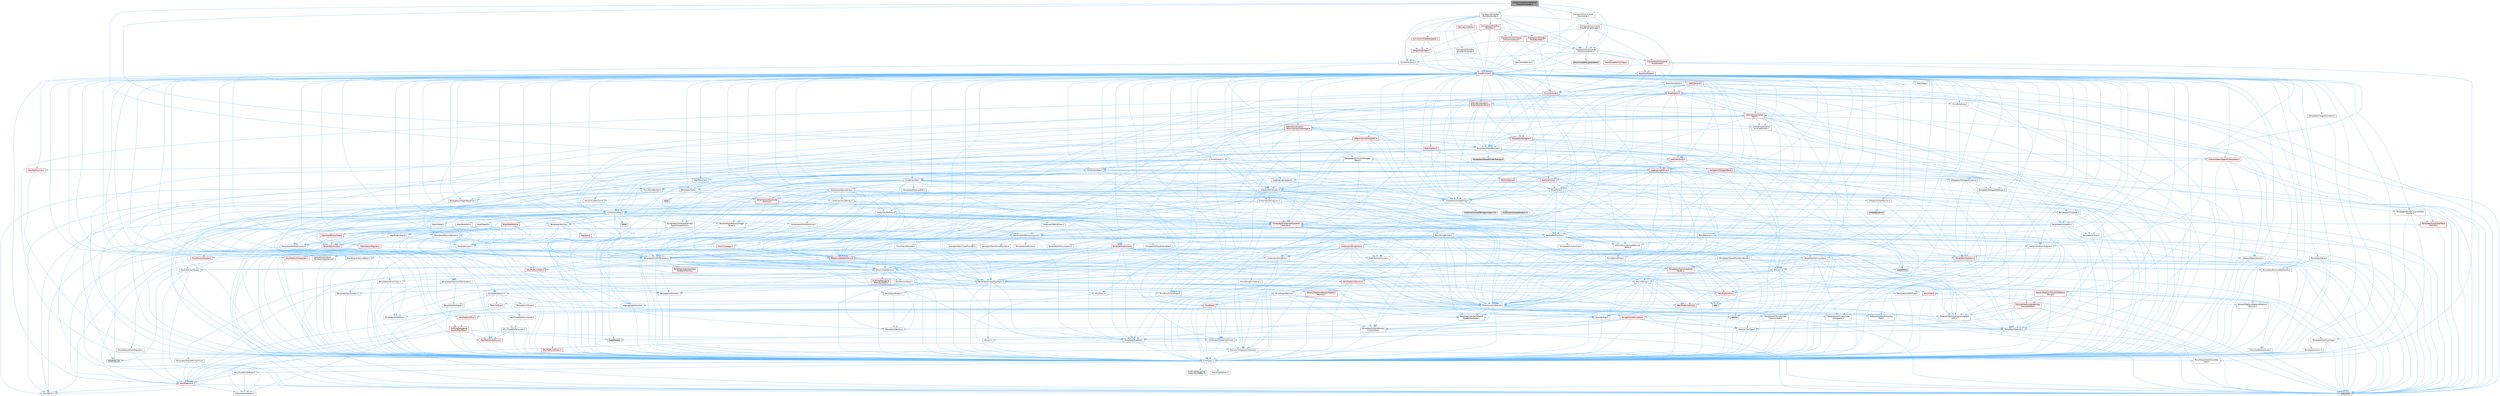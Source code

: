 digraph "GPUSkinCacheVisualizationMenuCommands.h"
{
 // INTERACTIVE_SVG=YES
 // LATEX_PDF_SIZE
  bgcolor="transparent";
  edge [fontname=Helvetica,fontsize=10,labelfontname=Helvetica,labelfontsize=10];
  node [fontname=Helvetica,fontsize=10,shape=box,height=0.2,width=0.4];
  Node1 [id="Node000001",label="GPUSkinCacheVisualization\lMenuCommands.h",height=0.2,width=0.4,color="gray40", fillcolor="grey60", style="filled", fontcolor="black",tooltip=" "];
  Node1 -> Node2 [id="edge1_Node000001_Node000002",color="steelblue1",style="solid",tooltip=" "];
  Node2 [id="Node000002",label="Containers/Map.h",height=0.2,width=0.4,color="grey40", fillcolor="white", style="filled",URL="$df/d79/Map_8h.html",tooltip=" "];
  Node2 -> Node3 [id="edge2_Node000002_Node000003",color="steelblue1",style="solid",tooltip=" "];
  Node3 [id="Node000003",label="CoreTypes.h",height=0.2,width=0.4,color="grey40", fillcolor="white", style="filled",URL="$dc/dec/CoreTypes_8h.html",tooltip=" "];
  Node3 -> Node4 [id="edge3_Node000003_Node000004",color="steelblue1",style="solid",tooltip=" "];
  Node4 [id="Node000004",label="HAL/Platform.h",height=0.2,width=0.4,color="red", fillcolor="#FFF0F0", style="filled",URL="$d9/dd0/Platform_8h.html",tooltip=" "];
  Node4 -> Node5 [id="edge4_Node000004_Node000005",color="steelblue1",style="solid",tooltip=" "];
  Node5 [id="Node000005",label="Misc/Build.h",height=0.2,width=0.4,color="grey40", fillcolor="white", style="filled",URL="$d3/dbb/Build_8h.html",tooltip=" "];
  Node4 -> Node7 [id="edge5_Node000004_Node000007",color="steelblue1",style="solid",tooltip=" "];
  Node7 [id="Node000007",label="type_traits",height=0.2,width=0.4,color="grey60", fillcolor="#E0E0E0", style="filled",tooltip=" "];
  Node4 -> Node8 [id="edge6_Node000004_Node000008",color="steelblue1",style="solid",tooltip=" "];
  Node8 [id="Node000008",label="PreprocessorHelpers.h",height=0.2,width=0.4,color="grey40", fillcolor="white", style="filled",URL="$db/ddb/PreprocessorHelpers_8h.html",tooltip=" "];
  Node3 -> Node14 [id="edge7_Node000003_Node000014",color="steelblue1",style="solid",tooltip=" "];
  Node14 [id="Node000014",label="ProfilingDebugging\l/UMemoryDefines.h",height=0.2,width=0.4,color="grey40", fillcolor="white", style="filled",URL="$d2/da2/UMemoryDefines_8h.html",tooltip=" "];
  Node3 -> Node15 [id="edge8_Node000003_Node000015",color="steelblue1",style="solid",tooltip=" "];
  Node15 [id="Node000015",label="Misc/CoreMiscDefines.h",height=0.2,width=0.4,color="grey40", fillcolor="white", style="filled",URL="$da/d38/CoreMiscDefines_8h.html",tooltip=" "];
  Node15 -> Node4 [id="edge9_Node000015_Node000004",color="steelblue1",style="solid",tooltip=" "];
  Node15 -> Node8 [id="edge10_Node000015_Node000008",color="steelblue1",style="solid",tooltip=" "];
  Node3 -> Node16 [id="edge11_Node000003_Node000016",color="steelblue1",style="solid",tooltip=" "];
  Node16 [id="Node000016",label="Misc/CoreDefines.h",height=0.2,width=0.4,color="grey40", fillcolor="white", style="filled",URL="$d3/dd2/CoreDefines_8h.html",tooltip=" "];
  Node2 -> Node17 [id="edge12_Node000002_Node000017",color="steelblue1",style="solid",tooltip=" "];
  Node17 [id="Node000017",label="Algo/Reverse.h",height=0.2,width=0.4,color="grey40", fillcolor="white", style="filled",URL="$d5/d93/Reverse_8h.html",tooltip=" "];
  Node17 -> Node3 [id="edge13_Node000017_Node000003",color="steelblue1",style="solid",tooltip=" "];
  Node17 -> Node18 [id="edge14_Node000017_Node000018",color="steelblue1",style="solid",tooltip=" "];
  Node18 [id="Node000018",label="Templates/UnrealTemplate.h",height=0.2,width=0.4,color="grey40", fillcolor="white", style="filled",URL="$d4/d24/UnrealTemplate_8h.html",tooltip=" "];
  Node18 -> Node3 [id="edge15_Node000018_Node000003",color="steelblue1",style="solid",tooltip=" "];
  Node18 -> Node19 [id="edge16_Node000018_Node000019",color="steelblue1",style="solid",tooltip=" "];
  Node19 [id="Node000019",label="Templates/IsPointer.h",height=0.2,width=0.4,color="grey40", fillcolor="white", style="filled",URL="$d7/d05/IsPointer_8h.html",tooltip=" "];
  Node19 -> Node3 [id="edge17_Node000019_Node000003",color="steelblue1",style="solid",tooltip=" "];
  Node18 -> Node20 [id="edge18_Node000018_Node000020",color="steelblue1",style="solid",tooltip=" "];
  Node20 [id="Node000020",label="HAL/UnrealMemory.h",height=0.2,width=0.4,color="grey40", fillcolor="white", style="filled",URL="$d9/d96/UnrealMemory_8h.html",tooltip=" "];
  Node20 -> Node3 [id="edge19_Node000020_Node000003",color="steelblue1",style="solid",tooltip=" "];
  Node20 -> Node21 [id="edge20_Node000020_Node000021",color="steelblue1",style="solid",tooltip=" "];
  Node21 [id="Node000021",label="GenericPlatform/GenericPlatform\lMemory.h",height=0.2,width=0.4,color="red", fillcolor="#FFF0F0", style="filled",URL="$dd/d22/GenericPlatformMemory_8h.html",tooltip=" "];
  Node21 -> Node22 [id="edge21_Node000021_Node000022",color="steelblue1",style="solid",tooltip=" "];
  Node22 [id="Node000022",label="CoreFwd.h",height=0.2,width=0.4,color="red", fillcolor="#FFF0F0", style="filled",URL="$d1/d1e/CoreFwd_8h.html",tooltip=" "];
  Node22 -> Node3 [id="edge22_Node000022_Node000003",color="steelblue1",style="solid",tooltip=" "];
  Node22 -> Node23 [id="edge23_Node000022_Node000023",color="steelblue1",style="solid",tooltip=" "];
  Node23 [id="Node000023",label="Containers/ContainersFwd.h",height=0.2,width=0.4,color="grey40", fillcolor="white", style="filled",URL="$d4/d0a/ContainersFwd_8h.html",tooltip=" "];
  Node23 -> Node4 [id="edge24_Node000023_Node000004",color="steelblue1",style="solid",tooltip=" "];
  Node23 -> Node3 [id="edge25_Node000023_Node000003",color="steelblue1",style="solid",tooltip=" "];
  Node23 -> Node24 [id="edge26_Node000023_Node000024",color="steelblue1",style="solid",tooltip=" "];
  Node24 [id="Node000024",label="Traits/IsContiguousContainer.h",height=0.2,width=0.4,color="grey40", fillcolor="white", style="filled",URL="$d5/d3c/IsContiguousContainer_8h.html",tooltip=" "];
  Node24 -> Node3 [id="edge27_Node000024_Node000003",color="steelblue1",style="solid",tooltip=" "];
  Node24 -> Node25 [id="edge28_Node000024_Node000025",color="steelblue1",style="solid",tooltip=" "];
  Node25 [id="Node000025",label="Misc/StaticAssertComplete\lType.h",height=0.2,width=0.4,color="grey40", fillcolor="white", style="filled",URL="$d5/d4e/StaticAssertCompleteType_8h.html",tooltip=" "];
  Node24 -> Node26 [id="edge29_Node000024_Node000026",color="steelblue1",style="solid",tooltip=" "];
  Node26 [id="Node000026",label="initializer_list",height=0.2,width=0.4,color="grey60", fillcolor="#E0E0E0", style="filled",tooltip=" "];
  Node22 -> Node28 [id="edge30_Node000022_Node000028",color="steelblue1",style="solid",tooltip=" "];
  Node28 [id="Node000028",label="UObject/UObjectHierarchy\lFwd.h",height=0.2,width=0.4,color="grey40", fillcolor="white", style="filled",URL="$d3/d13/UObjectHierarchyFwd_8h.html",tooltip=" "];
  Node21 -> Node3 [id="edge31_Node000021_Node000003",color="steelblue1",style="solid",tooltip=" "];
  Node21 -> Node29 [id="edge32_Node000021_Node000029",color="steelblue1",style="solid",tooltip=" "];
  Node29 [id="Node000029",label="HAL/PlatformString.h",height=0.2,width=0.4,color="red", fillcolor="#FFF0F0", style="filled",URL="$db/db5/PlatformString_8h.html",tooltip=" "];
  Node29 -> Node3 [id="edge33_Node000029_Node000003",color="steelblue1",style="solid",tooltip=" "];
  Node20 -> Node33 [id="edge34_Node000020_Node000033",color="steelblue1",style="solid",tooltip=" "];
  Node33 [id="Node000033",label="HAL/MemoryBase.h",height=0.2,width=0.4,color="grey40", fillcolor="white", style="filled",URL="$d6/d9f/MemoryBase_8h.html",tooltip=" "];
  Node33 -> Node3 [id="edge35_Node000033_Node000003",color="steelblue1",style="solid",tooltip=" "];
  Node33 -> Node34 [id="edge36_Node000033_Node000034",color="steelblue1",style="solid",tooltip=" "];
  Node34 [id="Node000034",label="HAL/PlatformAtomics.h",height=0.2,width=0.4,color="red", fillcolor="#FFF0F0", style="filled",URL="$d3/d36/PlatformAtomics_8h.html",tooltip=" "];
  Node34 -> Node3 [id="edge37_Node000034_Node000003",color="steelblue1",style="solid",tooltip=" "];
  Node33 -> Node37 [id="edge38_Node000033_Node000037",color="steelblue1",style="solid",tooltip=" "];
  Node37 [id="Node000037",label="HAL/PlatformCrt.h",height=0.2,width=0.4,color="red", fillcolor="#FFF0F0", style="filled",URL="$d8/d75/PlatformCrt_8h.html",tooltip=" "];
  Node37 -> Node38 [id="edge39_Node000037_Node000038",color="steelblue1",style="solid",tooltip=" "];
  Node38 [id="Node000038",label="new",height=0.2,width=0.4,color="grey60", fillcolor="#E0E0E0", style="filled",tooltip=" "];
  Node33 -> Node45 [id="edge40_Node000033_Node000045",color="steelblue1",style="solid",tooltip=" "];
  Node45 [id="Node000045",label="Misc/Exec.h",height=0.2,width=0.4,color="grey40", fillcolor="white", style="filled",URL="$de/ddb/Exec_8h.html",tooltip=" "];
  Node45 -> Node3 [id="edge41_Node000045_Node000003",color="steelblue1",style="solid",tooltip=" "];
  Node45 -> Node46 [id="edge42_Node000045_Node000046",color="steelblue1",style="solid",tooltip=" "];
  Node46 [id="Node000046",label="Misc/AssertionMacros.h",height=0.2,width=0.4,color="grey40", fillcolor="white", style="filled",URL="$d0/dfa/AssertionMacros_8h.html",tooltip=" "];
  Node46 -> Node3 [id="edge43_Node000046_Node000003",color="steelblue1",style="solid",tooltip=" "];
  Node46 -> Node4 [id="edge44_Node000046_Node000004",color="steelblue1",style="solid",tooltip=" "];
  Node46 -> Node47 [id="edge45_Node000046_Node000047",color="steelblue1",style="solid",tooltip=" "];
  Node47 [id="Node000047",label="HAL/PlatformMisc.h",height=0.2,width=0.4,color="red", fillcolor="#FFF0F0", style="filled",URL="$d0/df5/PlatformMisc_8h.html",tooltip=" "];
  Node47 -> Node3 [id="edge46_Node000047_Node000003",color="steelblue1",style="solid",tooltip=" "];
  Node47 -> Node58 [id="edge47_Node000047_Node000058",color="steelblue1",style="solid",tooltip=" "];
  Node58 [id="Node000058",label="ProfilingDebugging\l/CpuProfilerTrace.h",height=0.2,width=0.4,color="red", fillcolor="#FFF0F0", style="filled",URL="$da/dcb/CpuProfilerTrace_8h.html",tooltip=" "];
  Node58 -> Node3 [id="edge48_Node000058_Node000003",color="steelblue1",style="solid",tooltip=" "];
  Node58 -> Node23 [id="edge49_Node000058_Node000023",color="steelblue1",style="solid",tooltip=" "];
  Node58 -> Node34 [id="edge50_Node000058_Node000034",color="steelblue1",style="solid",tooltip=" "];
  Node58 -> Node8 [id="edge51_Node000058_Node000008",color="steelblue1",style="solid",tooltip=" "];
  Node58 -> Node5 [id="edge52_Node000058_Node000005",color="steelblue1",style="solid",tooltip=" "];
  Node58 -> Node62 [id="edge53_Node000058_Node000062",color="steelblue1",style="solid",tooltip=" "];
  Node62 [id="Node000062",label="Trace/Trace.h",height=0.2,width=0.4,color="grey60", fillcolor="#E0E0E0", style="filled",tooltip=" "];
  Node46 -> Node8 [id="edge54_Node000046_Node000008",color="steelblue1",style="solid",tooltip=" "];
  Node46 -> Node63 [id="edge55_Node000046_Node000063",color="steelblue1",style="solid",tooltip=" "];
  Node63 [id="Node000063",label="Templates/EnableIf.h",height=0.2,width=0.4,color="grey40", fillcolor="white", style="filled",URL="$d7/d60/EnableIf_8h.html",tooltip=" "];
  Node63 -> Node3 [id="edge56_Node000063_Node000003",color="steelblue1",style="solid",tooltip=" "];
  Node46 -> Node64 [id="edge57_Node000046_Node000064",color="steelblue1",style="solid",tooltip=" "];
  Node64 [id="Node000064",label="Templates/IsArrayOrRefOf\lTypeByPredicate.h",height=0.2,width=0.4,color="grey40", fillcolor="white", style="filled",URL="$d6/da1/IsArrayOrRefOfTypeByPredicate_8h.html",tooltip=" "];
  Node64 -> Node3 [id="edge58_Node000064_Node000003",color="steelblue1",style="solid",tooltip=" "];
  Node46 -> Node65 [id="edge59_Node000046_Node000065",color="steelblue1",style="solid",tooltip=" "];
  Node65 [id="Node000065",label="Templates/IsValidVariadic\lFunctionArg.h",height=0.2,width=0.4,color="grey40", fillcolor="white", style="filled",URL="$d0/dc8/IsValidVariadicFunctionArg_8h.html",tooltip=" "];
  Node65 -> Node3 [id="edge60_Node000065_Node000003",color="steelblue1",style="solid",tooltip=" "];
  Node65 -> Node66 [id="edge61_Node000065_Node000066",color="steelblue1",style="solid",tooltip=" "];
  Node66 [id="Node000066",label="IsEnum.h",height=0.2,width=0.4,color="grey40", fillcolor="white", style="filled",URL="$d4/de5/IsEnum_8h.html",tooltip=" "];
  Node65 -> Node7 [id="edge62_Node000065_Node000007",color="steelblue1",style="solid",tooltip=" "];
  Node46 -> Node67 [id="edge63_Node000046_Node000067",color="steelblue1",style="solid",tooltip=" "];
  Node67 [id="Node000067",label="Traits/IsCharEncodingCompatible\lWith.h",height=0.2,width=0.4,color="grey40", fillcolor="white", style="filled",URL="$df/dd1/IsCharEncodingCompatibleWith_8h.html",tooltip=" "];
  Node67 -> Node7 [id="edge64_Node000067_Node000007",color="steelblue1",style="solid",tooltip=" "];
  Node67 -> Node68 [id="edge65_Node000067_Node000068",color="steelblue1",style="solid",tooltip=" "];
  Node68 [id="Node000068",label="Traits/IsCharType.h",height=0.2,width=0.4,color="grey40", fillcolor="white", style="filled",URL="$db/d51/IsCharType_8h.html",tooltip=" "];
  Node68 -> Node3 [id="edge66_Node000068_Node000003",color="steelblue1",style="solid",tooltip=" "];
  Node46 -> Node69 [id="edge67_Node000046_Node000069",color="steelblue1",style="solid",tooltip=" "];
  Node69 [id="Node000069",label="Misc/VarArgs.h",height=0.2,width=0.4,color="grey40", fillcolor="white", style="filled",URL="$d5/d6f/VarArgs_8h.html",tooltip=" "];
  Node69 -> Node3 [id="edge68_Node000069_Node000003",color="steelblue1",style="solid",tooltip=" "];
  Node46 -> Node70 [id="edge69_Node000046_Node000070",color="steelblue1",style="solid",tooltip=" "];
  Node70 [id="Node000070",label="String/FormatStringSan.h",height=0.2,width=0.4,color="red", fillcolor="#FFF0F0", style="filled",URL="$d3/d8b/FormatStringSan_8h.html",tooltip=" "];
  Node70 -> Node7 [id="edge70_Node000070_Node000007",color="steelblue1",style="solid",tooltip=" "];
  Node70 -> Node3 [id="edge71_Node000070_Node000003",color="steelblue1",style="solid",tooltip=" "];
  Node70 -> Node71 [id="edge72_Node000070_Node000071",color="steelblue1",style="solid",tooltip=" "];
  Node71 [id="Node000071",label="Templates/Requires.h",height=0.2,width=0.4,color="grey40", fillcolor="white", style="filled",URL="$dc/d96/Requires_8h.html",tooltip=" "];
  Node71 -> Node63 [id="edge73_Node000071_Node000063",color="steelblue1",style="solid",tooltip=" "];
  Node71 -> Node7 [id="edge74_Node000071_Node000007",color="steelblue1",style="solid",tooltip=" "];
  Node70 -> Node72 [id="edge75_Node000070_Node000072",color="steelblue1",style="solid",tooltip=" "];
  Node72 [id="Node000072",label="Templates/Identity.h",height=0.2,width=0.4,color="grey40", fillcolor="white", style="filled",URL="$d0/dd5/Identity_8h.html",tooltip=" "];
  Node70 -> Node65 [id="edge76_Node000070_Node000065",color="steelblue1",style="solid",tooltip=" "];
  Node70 -> Node68 [id="edge77_Node000070_Node000068",color="steelblue1",style="solid",tooltip=" "];
  Node70 -> Node23 [id="edge78_Node000070_Node000023",color="steelblue1",style="solid",tooltip=" "];
  Node46 -> Node76 [id="edge79_Node000046_Node000076",color="steelblue1",style="solid",tooltip=" "];
  Node76 [id="Node000076",label="atomic",height=0.2,width=0.4,color="grey60", fillcolor="#E0E0E0", style="filled",tooltip=" "];
  Node33 -> Node77 [id="edge80_Node000033_Node000077",color="steelblue1",style="solid",tooltip=" "];
  Node77 [id="Node000077",label="Misc/OutputDevice.h",height=0.2,width=0.4,color="grey40", fillcolor="white", style="filled",URL="$d7/d32/OutputDevice_8h.html",tooltip=" "];
  Node77 -> Node22 [id="edge81_Node000077_Node000022",color="steelblue1",style="solid",tooltip=" "];
  Node77 -> Node3 [id="edge82_Node000077_Node000003",color="steelblue1",style="solid",tooltip=" "];
  Node77 -> Node78 [id="edge83_Node000077_Node000078",color="steelblue1",style="solid",tooltip=" "];
  Node78 [id="Node000078",label="Logging/LogVerbosity.h",height=0.2,width=0.4,color="grey40", fillcolor="white", style="filled",URL="$d2/d8f/LogVerbosity_8h.html",tooltip=" "];
  Node78 -> Node3 [id="edge84_Node000078_Node000003",color="steelblue1",style="solid",tooltip=" "];
  Node77 -> Node69 [id="edge85_Node000077_Node000069",color="steelblue1",style="solid",tooltip=" "];
  Node77 -> Node64 [id="edge86_Node000077_Node000064",color="steelblue1",style="solid",tooltip=" "];
  Node77 -> Node65 [id="edge87_Node000077_Node000065",color="steelblue1",style="solid",tooltip=" "];
  Node77 -> Node67 [id="edge88_Node000077_Node000067",color="steelblue1",style="solid",tooltip=" "];
  Node33 -> Node79 [id="edge89_Node000033_Node000079",color="steelblue1",style="solid",tooltip=" "];
  Node79 [id="Node000079",label="Templates/Atomic.h",height=0.2,width=0.4,color="grey40", fillcolor="white", style="filled",URL="$d3/d91/Atomic_8h.html",tooltip=" "];
  Node79 -> Node80 [id="edge90_Node000079_Node000080",color="steelblue1",style="solid",tooltip=" "];
  Node80 [id="Node000080",label="HAL/ThreadSafeCounter.h",height=0.2,width=0.4,color="grey40", fillcolor="white", style="filled",URL="$dc/dc9/ThreadSafeCounter_8h.html",tooltip=" "];
  Node80 -> Node3 [id="edge91_Node000080_Node000003",color="steelblue1",style="solid",tooltip=" "];
  Node80 -> Node34 [id="edge92_Node000080_Node000034",color="steelblue1",style="solid",tooltip=" "];
  Node79 -> Node81 [id="edge93_Node000079_Node000081",color="steelblue1",style="solid",tooltip=" "];
  Node81 [id="Node000081",label="HAL/ThreadSafeCounter64.h",height=0.2,width=0.4,color="grey40", fillcolor="white", style="filled",URL="$d0/d12/ThreadSafeCounter64_8h.html",tooltip=" "];
  Node81 -> Node3 [id="edge94_Node000081_Node000003",color="steelblue1",style="solid",tooltip=" "];
  Node81 -> Node80 [id="edge95_Node000081_Node000080",color="steelblue1",style="solid",tooltip=" "];
  Node79 -> Node82 [id="edge96_Node000079_Node000082",color="steelblue1",style="solid",tooltip=" "];
  Node82 [id="Node000082",label="Templates/IsIntegral.h",height=0.2,width=0.4,color="grey40", fillcolor="white", style="filled",URL="$da/d64/IsIntegral_8h.html",tooltip=" "];
  Node82 -> Node3 [id="edge97_Node000082_Node000003",color="steelblue1",style="solid",tooltip=" "];
  Node79 -> Node83 [id="edge98_Node000079_Node000083",color="steelblue1",style="solid",tooltip=" "];
  Node83 [id="Node000083",label="Templates/IsTrivial.h",height=0.2,width=0.4,color="grey40", fillcolor="white", style="filled",URL="$da/d4c/IsTrivial_8h.html",tooltip=" "];
  Node83 -> Node84 [id="edge99_Node000083_Node000084",color="steelblue1",style="solid",tooltip=" "];
  Node84 [id="Node000084",label="Templates/AndOrNot.h",height=0.2,width=0.4,color="grey40", fillcolor="white", style="filled",URL="$db/d0a/AndOrNot_8h.html",tooltip=" "];
  Node84 -> Node3 [id="edge100_Node000084_Node000003",color="steelblue1",style="solid",tooltip=" "];
  Node83 -> Node85 [id="edge101_Node000083_Node000085",color="steelblue1",style="solid",tooltip=" "];
  Node85 [id="Node000085",label="Templates/IsTriviallyCopy\lConstructible.h",height=0.2,width=0.4,color="grey40", fillcolor="white", style="filled",URL="$d3/d78/IsTriviallyCopyConstructible_8h.html",tooltip=" "];
  Node85 -> Node3 [id="edge102_Node000085_Node000003",color="steelblue1",style="solid",tooltip=" "];
  Node85 -> Node7 [id="edge103_Node000085_Node000007",color="steelblue1",style="solid",tooltip=" "];
  Node83 -> Node86 [id="edge104_Node000083_Node000086",color="steelblue1",style="solid",tooltip=" "];
  Node86 [id="Node000086",label="Templates/IsTriviallyCopy\lAssignable.h",height=0.2,width=0.4,color="grey40", fillcolor="white", style="filled",URL="$d2/df2/IsTriviallyCopyAssignable_8h.html",tooltip=" "];
  Node86 -> Node3 [id="edge105_Node000086_Node000003",color="steelblue1",style="solid",tooltip=" "];
  Node86 -> Node7 [id="edge106_Node000086_Node000007",color="steelblue1",style="solid",tooltip=" "];
  Node83 -> Node7 [id="edge107_Node000083_Node000007",color="steelblue1",style="solid",tooltip=" "];
  Node79 -> Node87 [id="edge108_Node000079_Node000087",color="steelblue1",style="solid",tooltip=" "];
  Node87 [id="Node000087",label="Traits/IntType.h",height=0.2,width=0.4,color="grey40", fillcolor="white", style="filled",URL="$d7/deb/IntType_8h.html",tooltip=" "];
  Node87 -> Node4 [id="edge109_Node000087_Node000004",color="steelblue1",style="solid",tooltip=" "];
  Node79 -> Node76 [id="edge110_Node000079_Node000076",color="steelblue1",style="solid",tooltip=" "];
  Node20 -> Node88 [id="edge111_Node000020_Node000088",color="steelblue1",style="solid",tooltip=" "];
  Node88 [id="Node000088",label="HAL/PlatformMemory.h",height=0.2,width=0.4,color="red", fillcolor="#FFF0F0", style="filled",URL="$de/d68/PlatformMemory_8h.html",tooltip=" "];
  Node88 -> Node3 [id="edge112_Node000088_Node000003",color="steelblue1",style="solid",tooltip=" "];
  Node88 -> Node21 [id="edge113_Node000088_Node000021",color="steelblue1",style="solid",tooltip=" "];
  Node20 -> Node90 [id="edge114_Node000020_Node000090",color="steelblue1",style="solid",tooltip=" "];
  Node90 [id="Node000090",label="ProfilingDebugging\l/MemoryTrace.h",height=0.2,width=0.4,color="red", fillcolor="#FFF0F0", style="filled",URL="$da/dd7/MemoryTrace_8h.html",tooltip=" "];
  Node90 -> Node4 [id="edge115_Node000090_Node000004",color="steelblue1",style="solid",tooltip=" "];
  Node90 -> Node54 [id="edge116_Node000090_Node000054",color="steelblue1",style="solid",tooltip=" "];
  Node54 [id="Node000054",label="Misc/EnumClassFlags.h",height=0.2,width=0.4,color="grey40", fillcolor="white", style="filled",URL="$d8/de7/EnumClassFlags_8h.html",tooltip=" "];
  Node90 -> Node62 [id="edge117_Node000090_Node000062",color="steelblue1",style="solid",tooltip=" "];
  Node20 -> Node19 [id="edge118_Node000020_Node000019",color="steelblue1",style="solid",tooltip=" "];
  Node18 -> Node91 [id="edge119_Node000018_Node000091",color="steelblue1",style="solid",tooltip=" "];
  Node91 [id="Node000091",label="Templates/CopyQualifiers\lAndRefsFromTo.h",height=0.2,width=0.4,color="red", fillcolor="#FFF0F0", style="filled",URL="$d3/db3/CopyQualifiersAndRefsFromTo_8h.html",tooltip=" "];
  Node18 -> Node93 [id="edge120_Node000018_Node000093",color="steelblue1",style="solid",tooltip=" "];
  Node93 [id="Node000093",label="Templates/UnrealTypeTraits.h",height=0.2,width=0.4,color="grey40", fillcolor="white", style="filled",URL="$d2/d2d/UnrealTypeTraits_8h.html",tooltip=" "];
  Node93 -> Node3 [id="edge121_Node000093_Node000003",color="steelblue1",style="solid",tooltip=" "];
  Node93 -> Node19 [id="edge122_Node000093_Node000019",color="steelblue1",style="solid",tooltip=" "];
  Node93 -> Node46 [id="edge123_Node000093_Node000046",color="steelblue1",style="solid",tooltip=" "];
  Node93 -> Node84 [id="edge124_Node000093_Node000084",color="steelblue1",style="solid",tooltip=" "];
  Node93 -> Node63 [id="edge125_Node000093_Node000063",color="steelblue1",style="solid",tooltip=" "];
  Node93 -> Node94 [id="edge126_Node000093_Node000094",color="steelblue1",style="solid",tooltip=" "];
  Node94 [id="Node000094",label="Templates/IsArithmetic.h",height=0.2,width=0.4,color="grey40", fillcolor="white", style="filled",URL="$d2/d5d/IsArithmetic_8h.html",tooltip=" "];
  Node94 -> Node3 [id="edge127_Node000094_Node000003",color="steelblue1",style="solid",tooltip=" "];
  Node93 -> Node66 [id="edge128_Node000093_Node000066",color="steelblue1",style="solid",tooltip=" "];
  Node93 -> Node95 [id="edge129_Node000093_Node000095",color="steelblue1",style="solid",tooltip=" "];
  Node95 [id="Node000095",label="Templates/Models.h",height=0.2,width=0.4,color="grey40", fillcolor="white", style="filled",URL="$d3/d0c/Models_8h.html",tooltip=" "];
  Node95 -> Node72 [id="edge130_Node000095_Node000072",color="steelblue1",style="solid",tooltip=" "];
  Node93 -> Node96 [id="edge131_Node000093_Node000096",color="steelblue1",style="solid",tooltip=" "];
  Node96 [id="Node000096",label="Templates/IsPODType.h",height=0.2,width=0.4,color="grey40", fillcolor="white", style="filled",URL="$d7/db1/IsPODType_8h.html",tooltip=" "];
  Node96 -> Node3 [id="edge132_Node000096_Node000003",color="steelblue1",style="solid",tooltip=" "];
  Node93 -> Node97 [id="edge133_Node000093_Node000097",color="steelblue1",style="solid",tooltip=" "];
  Node97 [id="Node000097",label="Templates/IsUECoreType.h",height=0.2,width=0.4,color="grey40", fillcolor="white", style="filled",URL="$d1/db8/IsUECoreType_8h.html",tooltip=" "];
  Node97 -> Node3 [id="edge134_Node000097_Node000003",color="steelblue1",style="solid",tooltip=" "];
  Node97 -> Node7 [id="edge135_Node000097_Node000007",color="steelblue1",style="solid",tooltip=" "];
  Node93 -> Node85 [id="edge136_Node000093_Node000085",color="steelblue1",style="solid",tooltip=" "];
  Node18 -> Node98 [id="edge137_Node000018_Node000098",color="steelblue1",style="solid",tooltip=" "];
  Node98 [id="Node000098",label="Templates/RemoveReference.h",height=0.2,width=0.4,color="grey40", fillcolor="white", style="filled",URL="$da/dbe/RemoveReference_8h.html",tooltip=" "];
  Node98 -> Node3 [id="edge138_Node000098_Node000003",color="steelblue1",style="solid",tooltip=" "];
  Node18 -> Node71 [id="edge139_Node000018_Node000071",color="steelblue1",style="solid",tooltip=" "];
  Node18 -> Node99 [id="edge140_Node000018_Node000099",color="steelblue1",style="solid",tooltip=" "];
  Node99 [id="Node000099",label="Templates/TypeCompatible\lBytes.h",height=0.2,width=0.4,color="red", fillcolor="#FFF0F0", style="filled",URL="$df/d0a/TypeCompatibleBytes_8h.html",tooltip=" "];
  Node99 -> Node3 [id="edge141_Node000099_Node000003",color="steelblue1",style="solid",tooltip=" "];
  Node99 -> Node38 [id="edge142_Node000099_Node000038",color="steelblue1",style="solid",tooltip=" "];
  Node99 -> Node7 [id="edge143_Node000099_Node000007",color="steelblue1",style="solid",tooltip=" "];
  Node18 -> Node72 [id="edge144_Node000018_Node000072",color="steelblue1",style="solid",tooltip=" "];
  Node18 -> Node24 [id="edge145_Node000018_Node000024",color="steelblue1",style="solid",tooltip=" "];
  Node18 -> Node100 [id="edge146_Node000018_Node000100",color="steelblue1",style="solid",tooltip=" "];
  Node100 [id="Node000100",label="Traits/UseBitwiseSwap.h",height=0.2,width=0.4,color="grey40", fillcolor="white", style="filled",URL="$db/df3/UseBitwiseSwap_8h.html",tooltip=" "];
  Node100 -> Node3 [id="edge147_Node000100_Node000003",color="steelblue1",style="solid",tooltip=" "];
  Node100 -> Node7 [id="edge148_Node000100_Node000007",color="steelblue1",style="solid",tooltip=" "];
  Node18 -> Node7 [id="edge149_Node000018_Node000007",color="steelblue1",style="solid",tooltip=" "];
  Node2 -> Node101 [id="edge150_Node000002_Node000101",color="steelblue1",style="solid",tooltip=" "];
  Node101 [id="Node000101",label="Containers/ContainerElement\lTypeCompatibility.h",height=0.2,width=0.4,color="grey40", fillcolor="white", style="filled",URL="$df/ddf/ContainerElementTypeCompatibility_8h.html",tooltip=" "];
  Node101 -> Node3 [id="edge151_Node000101_Node000003",color="steelblue1",style="solid",tooltip=" "];
  Node101 -> Node93 [id="edge152_Node000101_Node000093",color="steelblue1",style="solid",tooltip=" "];
  Node2 -> Node102 [id="edge153_Node000002_Node000102",color="steelblue1",style="solid",tooltip=" "];
  Node102 [id="Node000102",label="Containers/Set.h",height=0.2,width=0.4,color="grey40", fillcolor="white", style="filled",URL="$d4/d45/Set_8h.html",tooltip=" "];
  Node102 -> Node103 [id="edge154_Node000102_Node000103",color="steelblue1",style="solid",tooltip=" "];
  Node103 [id="Node000103",label="Containers/ContainerAllocation\lPolicies.h",height=0.2,width=0.4,color="red", fillcolor="#FFF0F0", style="filled",URL="$d7/dff/ContainerAllocationPolicies_8h.html",tooltip=" "];
  Node103 -> Node3 [id="edge155_Node000103_Node000003",color="steelblue1",style="solid",tooltip=" "];
  Node103 -> Node103 [id="edge156_Node000103_Node000103",color="steelblue1",style="solid",tooltip=" "];
  Node103 -> Node105 [id="edge157_Node000103_Node000105",color="steelblue1",style="solid",tooltip=" "];
  Node105 [id="Node000105",label="HAL/PlatformMath.h",height=0.2,width=0.4,color="red", fillcolor="#FFF0F0", style="filled",URL="$dc/d53/PlatformMath_8h.html",tooltip=" "];
  Node105 -> Node3 [id="edge158_Node000105_Node000003",color="steelblue1",style="solid",tooltip=" "];
  Node103 -> Node20 [id="edge159_Node000103_Node000020",color="steelblue1",style="solid",tooltip=" "];
  Node103 -> Node52 [id="edge160_Node000103_Node000052",color="steelblue1",style="solid",tooltip=" "];
  Node52 [id="Node000052",label="Math/NumericLimits.h",height=0.2,width=0.4,color="grey40", fillcolor="white", style="filled",URL="$df/d1b/NumericLimits_8h.html",tooltip=" "];
  Node52 -> Node3 [id="edge161_Node000052_Node000003",color="steelblue1",style="solid",tooltip=" "];
  Node103 -> Node46 [id="edge162_Node000103_Node000046",color="steelblue1",style="solid",tooltip=" "];
  Node103 -> Node113 [id="edge163_Node000103_Node000113",color="steelblue1",style="solid",tooltip=" "];
  Node113 [id="Node000113",label="Templates/IsPolymorphic.h",height=0.2,width=0.4,color="grey40", fillcolor="white", style="filled",URL="$dc/d20/IsPolymorphic_8h.html",tooltip=" "];
  Node103 -> Node114 [id="edge164_Node000103_Node000114",color="steelblue1",style="solid",tooltip=" "];
  Node114 [id="Node000114",label="Templates/MemoryOps.h",height=0.2,width=0.4,color="grey40", fillcolor="white", style="filled",URL="$db/dea/MemoryOps_8h.html",tooltip=" "];
  Node114 -> Node3 [id="edge165_Node000114_Node000003",color="steelblue1",style="solid",tooltip=" "];
  Node114 -> Node20 [id="edge166_Node000114_Node000020",color="steelblue1",style="solid",tooltip=" "];
  Node114 -> Node86 [id="edge167_Node000114_Node000086",color="steelblue1",style="solid",tooltip=" "];
  Node114 -> Node85 [id="edge168_Node000114_Node000085",color="steelblue1",style="solid",tooltip=" "];
  Node114 -> Node71 [id="edge169_Node000114_Node000071",color="steelblue1",style="solid",tooltip=" "];
  Node114 -> Node93 [id="edge170_Node000114_Node000093",color="steelblue1",style="solid",tooltip=" "];
  Node114 -> Node100 [id="edge171_Node000114_Node000100",color="steelblue1",style="solid",tooltip=" "];
  Node114 -> Node38 [id="edge172_Node000114_Node000038",color="steelblue1",style="solid",tooltip=" "];
  Node114 -> Node7 [id="edge173_Node000114_Node000007",color="steelblue1",style="solid",tooltip=" "];
  Node103 -> Node99 [id="edge174_Node000103_Node000099",color="steelblue1",style="solid",tooltip=" "];
  Node103 -> Node7 [id="edge175_Node000103_Node000007",color="steelblue1",style="solid",tooltip=" "];
  Node102 -> Node101 [id="edge176_Node000102_Node000101",color="steelblue1",style="solid",tooltip=" "];
  Node102 -> Node115 [id="edge177_Node000102_Node000115",color="steelblue1",style="solid",tooltip=" "];
  Node115 [id="Node000115",label="Containers/SetUtilities.h",height=0.2,width=0.4,color="grey40", fillcolor="white", style="filled",URL="$dc/de5/SetUtilities_8h.html",tooltip=" "];
  Node115 -> Node3 [id="edge178_Node000115_Node000003",color="steelblue1",style="solid",tooltip=" "];
  Node115 -> Node116 [id="edge179_Node000115_Node000116",color="steelblue1",style="solid",tooltip=" "];
  Node116 [id="Node000116",label="Serialization/MemoryLayout.h",height=0.2,width=0.4,color="grey40", fillcolor="white", style="filled",URL="$d7/d66/MemoryLayout_8h.html",tooltip=" "];
  Node116 -> Node117 [id="edge180_Node000116_Node000117",color="steelblue1",style="solid",tooltip=" "];
  Node117 [id="Node000117",label="Concepts/StaticClassProvider.h",height=0.2,width=0.4,color="grey40", fillcolor="white", style="filled",URL="$dd/d83/StaticClassProvider_8h.html",tooltip=" "];
  Node116 -> Node118 [id="edge181_Node000116_Node000118",color="steelblue1",style="solid",tooltip=" "];
  Node118 [id="Node000118",label="Concepts/StaticStructProvider.h",height=0.2,width=0.4,color="grey40", fillcolor="white", style="filled",URL="$d5/d77/StaticStructProvider_8h.html",tooltip=" "];
  Node116 -> Node119 [id="edge182_Node000116_Node000119",color="steelblue1",style="solid",tooltip=" "];
  Node119 [id="Node000119",label="Containers/EnumAsByte.h",height=0.2,width=0.4,color="grey40", fillcolor="white", style="filled",URL="$d6/d9a/EnumAsByte_8h.html",tooltip=" "];
  Node119 -> Node3 [id="edge183_Node000119_Node000003",color="steelblue1",style="solid",tooltip=" "];
  Node119 -> Node96 [id="edge184_Node000119_Node000096",color="steelblue1",style="solid",tooltip=" "];
  Node119 -> Node120 [id="edge185_Node000119_Node000120",color="steelblue1",style="solid",tooltip=" "];
  Node120 [id="Node000120",label="Templates/TypeHash.h",height=0.2,width=0.4,color="red", fillcolor="#FFF0F0", style="filled",URL="$d1/d62/TypeHash_8h.html",tooltip=" "];
  Node120 -> Node3 [id="edge186_Node000120_Node000003",color="steelblue1",style="solid",tooltip=" "];
  Node120 -> Node71 [id="edge187_Node000120_Node000071",color="steelblue1",style="solid",tooltip=" "];
  Node120 -> Node121 [id="edge188_Node000120_Node000121",color="steelblue1",style="solid",tooltip=" "];
  Node121 [id="Node000121",label="Misc/Crc.h",height=0.2,width=0.4,color="grey40", fillcolor="white", style="filled",URL="$d4/dd2/Crc_8h.html",tooltip=" "];
  Node121 -> Node3 [id="edge189_Node000121_Node000003",color="steelblue1",style="solid",tooltip=" "];
  Node121 -> Node29 [id="edge190_Node000121_Node000029",color="steelblue1",style="solid",tooltip=" "];
  Node121 -> Node46 [id="edge191_Node000121_Node000046",color="steelblue1",style="solid",tooltip=" "];
  Node121 -> Node122 [id="edge192_Node000121_Node000122",color="steelblue1",style="solid",tooltip=" "];
  Node122 [id="Node000122",label="Misc/CString.h",height=0.2,width=0.4,color="grey40", fillcolor="white", style="filled",URL="$d2/d49/CString_8h.html",tooltip=" "];
  Node122 -> Node3 [id="edge193_Node000122_Node000003",color="steelblue1",style="solid",tooltip=" "];
  Node122 -> Node37 [id="edge194_Node000122_Node000037",color="steelblue1",style="solid",tooltip=" "];
  Node122 -> Node29 [id="edge195_Node000122_Node000029",color="steelblue1",style="solid",tooltip=" "];
  Node122 -> Node46 [id="edge196_Node000122_Node000046",color="steelblue1",style="solid",tooltip=" "];
  Node122 -> Node123 [id="edge197_Node000122_Node000123",color="steelblue1",style="solid",tooltip=" "];
  Node123 [id="Node000123",label="Misc/Char.h",height=0.2,width=0.4,color="red", fillcolor="#FFF0F0", style="filled",URL="$d0/d58/Char_8h.html",tooltip=" "];
  Node123 -> Node3 [id="edge198_Node000123_Node000003",color="steelblue1",style="solid",tooltip=" "];
  Node123 -> Node87 [id="edge199_Node000123_Node000087",color="steelblue1",style="solid",tooltip=" "];
  Node123 -> Node7 [id="edge200_Node000123_Node000007",color="steelblue1",style="solid",tooltip=" "];
  Node122 -> Node69 [id="edge201_Node000122_Node000069",color="steelblue1",style="solid",tooltip=" "];
  Node122 -> Node64 [id="edge202_Node000122_Node000064",color="steelblue1",style="solid",tooltip=" "];
  Node122 -> Node65 [id="edge203_Node000122_Node000065",color="steelblue1",style="solid",tooltip=" "];
  Node122 -> Node67 [id="edge204_Node000122_Node000067",color="steelblue1",style="solid",tooltip=" "];
  Node121 -> Node123 [id="edge205_Node000121_Node000123",color="steelblue1",style="solid",tooltip=" "];
  Node121 -> Node93 [id="edge206_Node000121_Node000093",color="steelblue1",style="solid",tooltip=" "];
  Node121 -> Node68 [id="edge207_Node000121_Node000068",color="steelblue1",style="solid",tooltip=" "];
  Node120 -> Node7 [id="edge208_Node000120_Node000007",color="steelblue1",style="solid",tooltip=" "];
  Node116 -> Node49 [id="edge209_Node000116_Node000049",color="steelblue1",style="solid",tooltip=" "];
  Node49 [id="Node000049",label="Containers/StringFwd.h",height=0.2,width=0.4,color="grey40", fillcolor="white", style="filled",URL="$df/d37/StringFwd_8h.html",tooltip=" "];
  Node49 -> Node3 [id="edge210_Node000049_Node000003",color="steelblue1",style="solid",tooltip=" "];
  Node49 -> Node50 [id="edge211_Node000049_Node000050",color="steelblue1",style="solid",tooltip=" "];
  Node50 [id="Node000050",label="Traits/ElementType.h",height=0.2,width=0.4,color="grey40", fillcolor="white", style="filled",URL="$d5/d4f/ElementType_8h.html",tooltip=" "];
  Node50 -> Node4 [id="edge212_Node000050_Node000004",color="steelblue1",style="solid",tooltip=" "];
  Node50 -> Node26 [id="edge213_Node000050_Node000026",color="steelblue1",style="solid",tooltip=" "];
  Node50 -> Node7 [id="edge214_Node000050_Node000007",color="steelblue1",style="solid",tooltip=" "];
  Node49 -> Node24 [id="edge215_Node000049_Node000024",color="steelblue1",style="solid",tooltip=" "];
  Node116 -> Node20 [id="edge216_Node000116_Node000020",color="steelblue1",style="solid",tooltip=" "];
  Node116 -> Node127 [id="edge217_Node000116_Node000127",color="steelblue1",style="solid",tooltip=" "];
  Node127 [id="Node000127",label="Misc/DelayedAutoRegister.h",height=0.2,width=0.4,color="grey40", fillcolor="white", style="filled",URL="$d1/dda/DelayedAutoRegister_8h.html",tooltip=" "];
  Node127 -> Node4 [id="edge218_Node000127_Node000004",color="steelblue1",style="solid",tooltip=" "];
  Node116 -> Node63 [id="edge219_Node000116_Node000063",color="steelblue1",style="solid",tooltip=" "];
  Node116 -> Node128 [id="edge220_Node000116_Node000128",color="steelblue1",style="solid",tooltip=" "];
  Node128 [id="Node000128",label="Templates/IsAbstract.h",height=0.2,width=0.4,color="grey40", fillcolor="white", style="filled",URL="$d8/db7/IsAbstract_8h.html",tooltip=" "];
  Node116 -> Node113 [id="edge221_Node000116_Node000113",color="steelblue1",style="solid",tooltip=" "];
  Node116 -> Node95 [id="edge222_Node000116_Node000095",color="steelblue1",style="solid",tooltip=" "];
  Node116 -> Node18 [id="edge223_Node000116_Node000018",color="steelblue1",style="solid",tooltip=" "];
  Node115 -> Node114 [id="edge224_Node000115_Node000114",color="steelblue1",style="solid",tooltip=" "];
  Node115 -> Node93 [id="edge225_Node000115_Node000093",color="steelblue1",style="solid",tooltip=" "];
  Node102 -> Node129 [id="edge226_Node000102_Node000129",color="steelblue1",style="solid",tooltip=" "];
  Node129 [id="Node000129",label="Containers/SparseArray.h",height=0.2,width=0.4,color="grey40", fillcolor="white", style="filled",URL="$d5/dbf/SparseArray_8h.html",tooltip=" "];
  Node129 -> Node3 [id="edge227_Node000129_Node000003",color="steelblue1",style="solid",tooltip=" "];
  Node129 -> Node46 [id="edge228_Node000129_Node000046",color="steelblue1",style="solid",tooltip=" "];
  Node129 -> Node20 [id="edge229_Node000129_Node000020",color="steelblue1",style="solid",tooltip=" "];
  Node129 -> Node93 [id="edge230_Node000129_Node000093",color="steelblue1",style="solid",tooltip=" "];
  Node129 -> Node18 [id="edge231_Node000129_Node000018",color="steelblue1",style="solid",tooltip=" "];
  Node129 -> Node103 [id="edge232_Node000129_Node000103",color="steelblue1",style="solid",tooltip=" "];
  Node129 -> Node130 [id="edge233_Node000129_Node000130",color="steelblue1",style="solid",tooltip=" "];
  Node130 [id="Node000130",label="Templates/Less.h",height=0.2,width=0.4,color="grey40", fillcolor="white", style="filled",URL="$de/dc8/Less_8h.html",tooltip=" "];
  Node130 -> Node3 [id="edge234_Node000130_Node000003",color="steelblue1",style="solid",tooltip=" "];
  Node130 -> Node18 [id="edge235_Node000130_Node000018",color="steelblue1",style="solid",tooltip=" "];
  Node129 -> Node131 [id="edge236_Node000129_Node000131",color="steelblue1",style="solid",tooltip=" "];
  Node131 [id="Node000131",label="Containers/Array.h",height=0.2,width=0.4,color="grey40", fillcolor="white", style="filled",URL="$df/dd0/Array_8h.html",tooltip=" "];
  Node131 -> Node3 [id="edge237_Node000131_Node000003",color="steelblue1",style="solid",tooltip=" "];
  Node131 -> Node46 [id="edge238_Node000131_Node000046",color="steelblue1",style="solid",tooltip=" "];
  Node131 -> Node132 [id="edge239_Node000131_Node000132",color="steelblue1",style="solid",tooltip=" "];
  Node132 [id="Node000132",label="Misc/IntrusiveUnsetOptional\lState.h",height=0.2,width=0.4,color="grey40", fillcolor="white", style="filled",URL="$d2/d0a/IntrusiveUnsetOptionalState_8h.html",tooltip=" "];
  Node132 -> Node133 [id="edge240_Node000132_Node000133",color="steelblue1",style="solid",tooltip=" "];
  Node133 [id="Node000133",label="Misc/OptionalFwd.h",height=0.2,width=0.4,color="grey40", fillcolor="white", style="filled",URL="$dc/d50/OptionalFwd_8h.html",tooltip=" "];
  Node131 -> Node134 [id="edge241_Node000131_Node000134",color="steelblue1",style="solid",tooltip=" "];
  Node134 [id="Node000134",label="Misc/ReverseIterate.h",height=0.2,width=0.4,color="red", fillcolor="#FFF0F0", style="filled",URL="$db/de3/ReverseIterate_8h.html",tooltip=" "];
  Node134 -> Node4 [id="edge242_Node000134_Node000004",color="steelblue1",style="solid",tooltip=" "];
  Node131 -> Node20 [id="edge243_Node000131_Node000020",color="steelblue1",style="solid",tooltip=" "];
  Node131 -> Node93 [id="edge244_Node000131_Node000093",color="steelblue1",style="solid",tooltip=" "];
  Node131 -> Node18 [id="edge245_Node000131_Node000018",color="steelblue1",style="solid",tooltip=" "];
  Node131 -> Node136 [id="edge246_Node000131_Node000136",color="steelblue1",style="solid",tooltip=" "];
  Node136 [id="Node000136",label="Containers/AllowShrinking.h",height=0.2,width=0.4,color="grey40", fillcolor="white", style="filled",URL="$d7/d1a/AllowShrinking_8h.html",tooltip=" "];
  Node136 -> Node3 [id="edge247_Node000136_Node000003",color="steelblue1",style="solid",tooltip=" "];
  Node131 -> Node103 [id="edge248_Node000131_Node000103",color="steelblue1",style="solid",tooltip=" "];
  Node131 -> Node101 [id="edge249_Node000131_Node000101",color="steelblue1",style="solid",tooltip=" "];
  Node131 -> Node137 [id="edge250_Node000131_Node000137",color="steelblue1",style="solid",tooltip=" "];
  Node137 [id="Node000137",label="Serialization/Archive.h",height=0.2,width=0.4,color="red", fillcolor="#FFF0F0", style="filled",URL="$d7/d3b/Archive_8h.html",tooltip=" "];
  Node137 -> Node22 [id="edge251_Node000137_Node000022",color="steelblue1",style="solid",tooltip=" "];
  Node137 -> Node3 [id="edge252_Node000137_Node000003",color="steelblue1",style="solid",tooltip=" "];
  Node137 -> Node138 [id="edge253_Node000137_Node000138",color="steelblue1",style="solid",tooltip=" "];
  Node138 [id="Node000138",label="HAL/PlatformProperties.h",height=0.2,width=0.4,color="red", fillcolor="#FFF0F0", style="filled",URL="$d9/db0/PlatformProperties_8h.html",tooltip=" "];
  Node138 -> Node3 [id="edge254_Node000138_Node000003",color="steelblue1",style="solid",tooltip=" "];
  Node137 -> Node141 [id="edge255_Node000137_Node000141",color="steelblue1",style="solid",tooltip=" "];
  Node141 [id="Node000141",label="Internationalization\l/TextNamespaceFwd.h",height=0.2,width=0.4,color="grey40", fillcolor="white", style="filled",URL="$d8/d97/TextNamespaceFwd_8h.html",tooltip=" "];
  Node141 -> Node3 [id="edge256_Node000141_Node000003",color="steelblue1",style="solid",tooltip=" "];
  Node137 -> Node46 [id="edge257_Node000137_Node000046",color="steelblue1",style="solid",tooltip=" "];
  Node137 -> Node5 [id="edge258_Node000137_Node000005",color="steelblue1",style="solid",tooltip=" "];
  Node137 -> Node142 [id="edge259_Node000137_Node000142",color="steelblue1",style="solid",tooltip=" "];
  Node142 [id="Node000142",label="Misc/EngineVersionBase.h",height=0.2,width=0.4,color="grey40", fillcolor="white", style="filled",URL="$d5/d2b/EngineVersionBase_8h.html",tooltip=" "];
  Node142 -> Node3 [id="edge260_Node000142_Node000003",color="steelblue1",style="solid",tooltip=" "];
  Node137 -> Node69 [id="edge261_Node000137_Node000069",color="steelblue1",style="solid",tooltip=" "];
  Node137 -> Node63 [id="edge262_Node000137_Node000063",color="steelblue1",style="solid",tooltip=" "];
  Node137 -> Node64 [id="edge263_Node000137_Node000064",color="steelblue1",style="solid",tooltip=" "];
  Node137 -> Node145 [id="edge264_Node000137_Node000145",color="steelblue1",style="solid",tooltip=" "];
  Node145 [id="Node000145",label="Templates/IsEnumClass.h",height=0.2,width=0.4,color="grey40", fillcolor="white", style="filled",URL="$d7/d15/IsEnumClass_8h.html",tooltip=" "];
  Node145 -> Node3 [id="edge265_Node000145_Node000003",color="steelblue1",style="solid",tooltip=" "];
  Node145 -> Node84 [id="edge266_Node000145_Node000084",color="steelblue1",style="solid",tooltip=" "];
  Node137 -> Node65 [id="edge267_Node000137_Node000065",color="steelblue1",style="solid",tooltip=" "];
  Node137 -> Node18 [id="edge268_Node000137_Node000018",color="steelblue1",style="solid",tooltip=" "];
  Node137 -> Node67 [id="edge269_Node000137_Node000067",color="steelblue1",style="solid",tooltip=" "];
  Node137 -> Node146 [id="edge270_Node000137_Node000146",color="steelblue1",style="solid",tooltip=" "];
  Node146 [id="Node000146",label="UObject/ObjectVersion.h",height=0.2,width=0.4,color="grey40", fillcolor="white", style="filled",URL="$da/d63/ObjectVersion_8h.html",tooltip=" "];
  Node146 -> Node3 [id="edge271_Node000146_Node000003",color="steelblue1",style="solid",tooltip=" "];
  Node131 -> Node147 [id="edge272_Node000131_Node000147",color="steelblue1",style="solid",tooltip=" "];
  Node147 [id="Node000147",label="Serialization/MemoryImage\lWriter.h",height=0.2,width=0.4,color="grey40", fillcolor="white", style="filled",URL="$d0/d08/MemoryImageWriter_8h.html",tooltip=" "];
  Node147 -> Node3 [id="edge273_Node000147_Node000003",color="steelblue1",style="solid",tooltip=" "];
  Node147 -> Node116 [id="edge274_Node000147_Node000116",color="steelblue1",style="solid",tooltip=" "];
  Node131 -> Node148 [id="edge275_Node000131_Node000148",color="steelblue1",style="solid",tooltip=" "];
  Node148 [id="Node000148",label="Algo/Heapify.h",height=0.2,width=0.4,color="grey40", fillcolor="white", style="filled",URL="$d0/d2a/Heapify_8h.html",tooltip=" "];
  Node148 -> Node149 [id="edge276_Node000148_Node000149",color="steelblue1",style="solid",tooltip=" "];
  Node149 [id="Node000149",label="Algo/Impl/BinaryHeap.h",height=0.2,width=0.4,color="red", fillcolor="#FFF0F0", style="filled",URL="$d7/da3/Algo_2Impl_2BinaryHeap_8h.html",tooltip=" "];
  Node149 -> Node150 [id="edge277_Node000149_Node000150",color="steelblue1",style="solid",tooltip=" "];
  Node150 [id="Node000150",label="Templates/Invoke.h",height=0.2,width=0.4,color="red", fillcolor="#FFF0F0", style="filled",URL="$d7/deb/Invoke_8h.html",tooltip=" "];
  Node150 -> Node3 [id="edge278_Node000150_Node000003",color="steelblue1",style="solid",tooltip=" "];
  Node150 -> Node18 [id="edge279_Node000150_Node000018",color="steelblue1",style="solid",tooltip=" "];
  Node150 -> Node7 [id="edge280_Node000150_Node000007",color="steelblue1",style="solid",tooltip=" "];
  Node149 -> Node7 [id="edge281_Node000149_Node000007",color="steelblue1",style="solid",tooltip=" "];
  Node148 -> Node154 [id="edge282_Node000148_Node000154",color="steelblue1",style="solid",tooltip=" "];
  Node154 [id="Node000154",label="Templates/IdentityFunctor.h",height=0.2,width=0.4,color="grey40", fillcolor="white", style="filled",URL="$d7/d2e/IdentityFunctor_8h.html",tooltip=" "];
  Node154 -> Node4 [id="edge283_Node000154_Node000004",color="steelblue1",style="solid",tooltip=" "];
  Node148 -> Node150 [id="edge284_Node000148_Node000150",color="steelblue1",style="solid",tooltip=" "];
  Node148 -> Node130 [id="edge285_Node000148_Node000130",color="steelblue1",style="solid",tooltip=" "];
  Node148 -> Node18 [id="edge286_Node000148_Node000018",color="steelblue1",style="solid",tooltip=" "];
  Node131 -> Node155 [id="edge287_Node000131_Node000155",color="steelblue1",style="solid",tooltip=" "];
  Node155 [id="Node000155",label="Algo/HeapSort.h",height=0.2,width=0.4,color="grey40", fillcolor="white", style="filled",URL="$d3/d92/HeapSort_8h.html",tooltip=" "];
  Node155 -> Node149 [id="edge288_Node000155_Node000149",color="steelblue1",style="solid",tooltip=" "];
  Node155 -> Node154 [id="edge289_Node000155_Node000154",color="steelblue1",style="solid",tooltip=" "];
  Node155 -> Node130 [id="edge290_Node000155_Node000130",color="steelblue1",style="solid",tooltip=" "];
  Node155 -> Node18 [id="edge291_Node000155_Node000018",color="steelblue1",style="solid",tooltip=" "];
  Node131 -> Node156 [id="edge292_Node000131_Node000156",color="steelblue1",style="solid",tooltip=" "];
  Node156 [id="Node000156",label="Algo/IsHeap.h",height=0.2,width=0.4,color="grey40", fillcolor="white", style="filled",URL="$de/d32/IsHeap_8h.html",tooltip=" "];
  Node156 -> Node149 [id="edge293_Node000156_Node000149",color="steelblue1",style="solid",tooltip=" "];
  Node156 -> Node154 [id="edge294_Node000156_Node000154",color="steelblue1",style="solid",tooltip=" "];
  Node156 -> Node150 [id="edge295_Node000156_Node000150",color="steelblue1",style="solid",tooltip=" "];
  Node156 -> Node130 [id="edge296_Node000156_Node000130",color="steelblue1",style="solid",tooltip=" "];
  Node156 -> Node18 [id="edge297_Node000156_Node000018",color="steelblue1",style="solid",tooltip=" "];
  Node131 -> Node149 [id="edge298_Node000131_Node000149",color="steelblue1",style="solid",tooltip=" "];
  Node131 -> Node157 [id="edge299_Node000131_Node000157",color="steelblue1",style="solid",tooltip=" "];
  Node157 [id="Node000157",label="Algo/StableSort.h",height=0.2,width=0.4,color="red", fillcolor="#FFF0F0", style="filled",URL="$d7/d3c/StableSort_8h.html",tooltip=" "];
  Node157 -> Node158 [id="edge300_Node000157_Node000158",color="steelblue1",style="solid",tooltip=" "];
  Node158 [id="Node000158",label="Algo/BinarySearch.h",height=0.2,width=0.4,color="grey40", fillcolor="white", style="filled",URL="$db/db4/BinarySearch_8h.html",tooltip=" "];
  Node158 -> Node154 [id="edge301_Node000158_Node000154",color="steelblue1",style="solid",tooltip=" "];
  Node158 -> Node150 [id="edge302_Node000158_Node000150",color="steelblue1",style="solid",tooltip=" "];
  Node158 -> Node130 [id="edge303_Node000158_Node000130",color="steelblue1",style="solid",tooltip=" "];
  Node157 -> Node154 [id="edge304_Node000157_Node000154",color="steelblue1",style="solid",tooltip=" "];
  Node157 -> Node150 [id="edge305_Node000157_Node000150",color="steelblue1",style="solid",tooltip=" "];
  Node157 -> Node130 [id="edge306_Node000157_Node000130",color="steelblue1",style="solid",tooltip=" "];
  Node157 -> Node18 [id="edge307_Node000157_Node000018",color="steelblue1",style="solid",tooltip=" "];
  Node131 -> Node160 [id="edge308_Node000131_Node000160",color="steelblue1",style="solid",tooltip=" "];
  Node160 [id="Node000160",label="Concepts/GetTypeHashable.h",height=0.2,width=0.4,color="grey40", fillcolor="white", style="filled",URL="$d3/da2/GetTypeHashable_8h.html",tooltip=" "];
  Node160 -> Node3 [id="edge309_Node000160_Node000003",color="steelblue1",style="solid",tooltip=" "];
  Node160 -> Node120 [id="edge310_Node000160_Node000120",color="steelblue1",style="solid",tooltip=" "];
  Node131 -> Node154 [id="edge311_Node000131_Node000154",color="steelblue1",style="solid",tooltip=" "];
  Node131 -> Node150 [id="edge312_Node000131_Node000150",color="steelblue1",style="solid",tooltip=" "];
  Node131 -> Node130 [id="edge313_Node000131_Node000130",color="steelblue1",style="solid",tooltip=" "];
  Node131 -> Node161 [id="edge314_Node000131_Node000161",color="steelblue1",style="solid",tooltip=" "];
  Node161 [id="Node000161",label="Templates/LosesQualifiers\lFromTo.h",height=0.2,width=0.4,color="red", fillcolor="#FFF0F0", style="filled",URL="$d2/db3/LosesQualifiersFromTo_8h.html",tooltip=" "];
  Node161 -> Node7 [id="edge315_Node000161_Node000007",color="steelblue1",style="solid",tooltip=" "];
  Node131 -> Node71 [id="edge316_Node000131_Node000071",color="steelblue1",style="solid",tooltip=" "];
  Node131 -> Node162 [id="edge317_Node000131_Node000162",color="steelblue1",style="solid",tooltip=" "];
  Node162 [id="Node000162",label="Templates/Sorting.h",height=0.2,width=0.4,color="grey40", fillcolor="white", style="filled",URL="$d3/d9e/Sorting_8h.html",tooltip=" "];
  Node162 -> Node3 [id="edge318_Node000162_Node000003",color="steelblue1",style="solid",tooltip=" "];
  Node162 -> Node158 [id="edge319_Node000162_Node000158",color="steelblue1",style="solid",tooltip=" "];
  Node162 -> Node163 [id="edge320_Node000162_Node000163",color="steelblue1",style="solid",tooltip=" "];
  Node163 [id="Node000163",label="Algo/Sort.h",height=0.2,width=0.4,color="red", fillcolor="#FFF0F0", style="filled",URL="$d1/d87/Sort_8h.html",tooltip=" "];
  Node162 -> Node105 [id="edge321_Node000162_Node000105",color="steelblue1",style="solid",tooltip=" "];
  Node162 -> Node130 [id="edge322_Node000162_Node000130",color="steelblue1",style="solid",tooltip=" "];
  Node131 -> Node166 [id="edge323_Node000131_Node000166",color="steelblue1",style="solid",tooltip=" "];
  Node166 [id="Node000166",label="Templates/AlignmentTemplates.h",height=0.2,width=0.4,color="grey40", fillcolor="white", style="filled",URL="$dd/d32/AlignmentTemplates_8h.html",tooltip=" "];
  Node166 -> Node3 [id="edge324_Node000166_Node000003",color="steelblue1",style="solid",tooltip=" "];
  Node166 -> Node82 [id="edge325_Node000166_Node000082",color="steelblue1",style="solid",tooltip=" "];
  Node166 -> Node19 [id="edge326_Node000166_Node000019",color="steelblue1",style="solid",tooltip=" "];
  Node131 -> Node50 [id="edge327_Node000131_Node000050",color="steelblue1",style="solid",tooltip=" "];
  Node131 -> Node111 [id="edge328_Node000131_Node000111",color="steelblue1",style="solid",tooltip=" "];
  Node111 [id="Node000111",label="limits",height=0.2,width=0.4,color="grey60", fillcolor="#E0E0E0", style="filled",tooltip=" "];
  Node131 -> Node7 [id="edge329_Node000131_Node000007",color="steelblue1",style="solid",tooltip=" "];
  Node129 -> Node165 [id="edge330_Node000129_Node000165",color="steelblue1",style="solid",tooltip=" "];
  Node165 [id="Node000165",label="Math/UnrealMathUtility.h",height=0.2,width=0.4,color="red", fillcolor="#FFF0F0", style="filled",URL="$db/db8/UnrealMathUtility_8h.html",tooltip=" "];
  Node165 -> Node3 [id="edge331_Node000165_Node000003",color="steelblue1",style="solid",tooltip=" "];
  Node165 -> Node46 [id="edge332_Node000165_Node000046",color="steelblue1",style="solid",tooltip=" "];
  Node165 -> Node105 [id="edge333_Node000165_Node000105",color="steelblue1",style="solid",tooltip=" "];
  Node165 -> Node72 [id="edge334_Node000165_Node000072",color="steelblue1",style="solid",tooltip=" "];
  Node165 -> Node71 [id="edge335_Node000165_Node000071",color="steelblue1",style="solid",tooltip=" "];
  Node129 -> Node167 [id="edge336_Node000129_Node000167",color="steelblue1",style="solid",tooltip=" "];
  Node167 [id="Node000167",label="Containers/ScriptArray.h",height=0.2,width=0.4,color="grey40", fillcolor="white", style="filled",URL="$dc/daf/ScriptArray_8h.html",tooltip=" "];
  Node167 -> Node3 [id="edge337_Node000167_Node000003",color="steelblue1",style="solid",tooltip=" "];
  Node167 -> Node46 [id="edge338_Node000167_Node000046",color="steelblue1",style="solid",tooltip=" "];
  Node167 -> Node20 [id="edge339_Node000167_Node000020",color="steelblue1",style="solid",tooltip=" "];
  Node167 -> Node136 [id="edge340_Node000167_Node000136",color="steelblue1",style="solid",tooltip=" "];
  Node167 -> Node103 [id="edge341_Node000167_Node000103",color="steelblue1",style="solid",tooltip=" "];
  Node167 -> Node131 [id="edge342_Node000167_Node000131",color="steelblue1",style="solid",tooltip=" "];
  Node167 -> Node26 [id="edge343_Node000167_Node000026",color="steelblue1",style="solid",tooltip=" "];
  Node129 -> Node168 [id="edge344_Node000129_Node000168",color="steelblue1",style="solid",tooltip=" "];
  Node168 [id="Node000168",label="Containers/BitArray.h",height=0.2,width=0.4,color="grey40", fillcolor="white", style="filled",URL="$d1/de4/BitArray_8h.html",tooltip=" "];
  Node168 -> Node103 [id="edge345_Node000168_Node000103",color="steelblue1",style="solid",tooltip=" "];
  Node168 -> Node3 [id="edge346_Node000168_Node000003",color="steelblue1",style="solid",tooltip=" "];
  Node168 -> Node34 [id="edge347_Node000168_Node000034",color="steelblue1",style="solid",tooltip=" "];
  Node168 -> Node20 [id="edge348_Node000168_Node000020",color="steelblue1",style="solid",tooltip=" "];
  Node168 -> Node165 [id="edge349_Node000168_Node000165",color="steelblue1",style="solid",tooltip=" "];
  Node168 -> Node46 [id="edge350_Node000168_Node000046",color="steelblue1",style="solid",tooltip=" "];
  Node168 -> Node54 [id="edge351_Node000168_Node000054",color="steelblue1",style="solid",tooltip=" "];
  Node168 -> Node137 [id="edge352_Node000168_Node000137",color="steelblue1",style="solid",tooltip=" "];
  Node168 -> Node147 [id="edge353_Node000168_Node000147",color="steelblue1",style="solid",tooltip=" "];
  Node168 -> Node116 [id="edge354_Node000168_Node000116",color="steelblue1",style="solid",tooltip=" "];
  Node168 -> Node63 [id="edge355_Node000168_Node000063",color="steelblue1",style="solid",tooltip=" "];
  Node168 -> Node150 [id="edge356_Node000168_Node000150",color="steelblue1",style="solid",tooltip=" "];
  Node168 -> Node18 [id="edge357_Node000168_Node000018",color="steelblue1",style="solid",tooltip=" "];
  Node168 -> Node93 [id="edge358_Node000168_Node000093",color="steelblue1",style="solid",tooltip=" "];
  Node129 -> Node169 [id="edge359_Node000129_Node000169",color="steelblue1",style="solid",tooltip=" "];
  Node169 [id="Node000169",label="Serialization/Structured\lArchive.h",height=0.2,width=0.4,color="red", fillcolor="#FFF0F0", style="filled",URL="$d9/d1e/StructuredArchive_8h.html",tooltip=" "];
  Node169 -> Node131 [id="edge360_Node000169_Node000131",color="steelblue1",style="solid",tooltip=" "];
  Node169 -> Node103 [id="edge361_Node000169_Node000103",color="steelblue1",style="solid",tooltip=" "];
  Node169 -> Node3 [id="edge362_Node000169_Node000003",color="steelblue1",style="solid",tooltip=" "];
  Node169 -> Node5 [id="edge363_Node000169_Node000005",color="steelblue1",style="solid",tooltip=" "];
  Node169 -> Node137 [id="edge364_Node000169_Node000137",color="steelblue1",style="solid",tooltip=" "];
  Node169 -> Node180 [id="edge365_Node000169_Node000180",color="steelblue1",style="solid",tooltip=" "];
  Node180 [id="Node000180",label="Templates/UniqueObj.h",height=0.2,width=0.4,color="grey40", fillcolor="white", style="filled",URL="$da/d95/UniqueObj_8h.html",tooltip=" "];
  Node180 -> Node3 [id="edge366_Node000180_Node000003",color="steelblue1",style="solid",tooltip=" "];
  Node180 -> Node181 [id="edge367_Node000180_Node000181",color="steelblue1",style="solid",tooltip=" "];
  Node181 [id="Node000181",label="Templates/UniquePtr.h",height=0.2,width=0.4,color="grey40", fillcolor="white", style="filled",URL="$de/d1a/UniquePtr_8h.html",tooltip=" "];
  Node181 -> Node3 [id="edge368_Node000181_Node000003",color="steelblue1",style="solid",tooltip=" "];
  Node181 -> Node18 [id="edge369_Node000181_Node000018",color="steelblue1",style="solid",tooltip=" "];
  Node181 -> Node182 [id="edge370_Node000181_Node000182",color="steelblue1",style="solid",tooltip=" "];
  Node182 [id="Node000182",label="Templates/IsArray.h",height=0.2,width=0.4,color="grey40", fillcolor="white", style="filled",URL="$d8/d8d/IsArray_8h.html",tooltip=" "];
  Node182 -> Node3 [id="edge371_Node000182_Node000003",color="steelblue1",style="solid",tooltip=" "];
  Node181 -> Node183 [id="edge372_Node000181_Node000183",color="steelblue1",style="solid",tooltip=" "];
  Node183 [id="Node000183",label="Templates/RemoveExtent.h",height=0.2,width=0.4,color="grey40", fillcolor="white", style="filled",URL="$dc/de9/RemoveExtent_8h.html",tooltip=" "];
  Node183 -> Node3 [id="edge373_Node000183_Node000003",color="steelblue1",style="solid",tooltip=" "];
  Node181 -> Node71 [id="edge374_Node000181_Node000071",color="steelblue1",style="solid",tooltip=" "];
  Node181 -> Node116 [id="edge375_Node000181_Node000116",color="steelblue1",style="solid",tooltip=" "];
  Node181 -> Node7 [id="edge376_Node000181_Node000007",color="steelblue1",style="solid",tooltip=" "];
  Node129 -> Node147 [id="edge377_Node000129_Node000147",color="steelblue1",style="solid",tooltip=" "];
  Node129 -> Node185 [id="edge378_Node000129_Node000185",color="steelblue1",style="solid",tooltip=" "];
  Node185 [id="Node000185",label="Containers/UnrealString.h",height=0.2,width=0.4,color="grey40", fillcolor="white", style="filled",URL="$d5/dba/UnrealString_8h.html",tooltip=" "];
  Node185 -> Node186 [id="edge379_Node000185_Node000186",color="steelblue1",style="solid",tooltip=" "];
  Node186 [id="Node000186",label="Containers/UnrealStringIncludes.h.inl",height=0.2,width=0.4,color="grey60", fillcolor="#E0E0E0", style="filled",tooltip=" "];
  Node185 -> Node187 [id="edge380_Node000185_Node000187",color="steelblue1",style="solid",tooltip=" "];
  Node187 [id="Node000187",label="Containers/UnrealString.h.inl",height=0.2,width=0.4,color="grey60", fillcolor="#E0E0E0", style="filled",tooltip=" "];
  Node185 -> Node188 [id="edge381_Node000185_Node000188",color="steelblue1",style="solid",tooltip=" "];
  Node188 [id="Node000188",label="Misc/StringFormatArg.h",height=0.2,width=0.4,color="grey40", fillcolor="white", style="filled",URL="$d2/d16/StringFormatArg_8h.html",tooltip=" "];
  Node188 -> Node23 [id="edge382_Node000188_Node000023",color="steelblue1",style="solid",tooltip=" "];
  Node129 -> Node132 [id="edge383_Node000129_Node000132",color="steelblue1",style="solid",tooltip=" "];
  Node102 -> Node23 [id="edge384_Node000102_Node000023",color="steelblue1",style="solid",tooltip=" "];
  Node102 -> Node165 [id="edge385_Node000102_Node000165",color="steelblue1",style="solid",tooltip=" "];
  Node102 -> Node46 [id="edge386_Node000102_Node000046",color="steelblue1",style="solid",tooltip=" "];
  Node102 -> Node189 [id="edge387_Node000102_Node000189",color="steelblue1",style="solid",tooltip=" "];
  Node189 [id="Node000189",label="Misc/StructBuilder.h",height=0.2,width=0.4,color="grey40", fillcolor="white", style="filled",URL="$d9/db3/StructBuilder_8h.html",tooltip=" "];
  Node189 -> Node3 [id="edge388_Node000189_Node000003",color="steelblue1",style="solid",tooltip=" "];
  Node189 -> Node165 [id="edge389_Node000189_Node000165",color="steelblue1",style="solid",tooltip=" "];
  Node189 -> Node166 [id="edge390_Node000189_Node000166",color="steelblue1",style="solid",tooltip=" "];
  Node102 -> Node147 [id="edge391_Node000102_Node000147",color="steelblue1",style="solid",tooltip=" "];
  Node102 -> Node169 [id="edge392_Node000102_Node000169",color="steelblue1",style="solid",tooltip=" "];
  Node102 -> Node190 [id="edge393_Node000102_Node000190",color="steelblue1",style="solid",tooltip=" "];
  Node190 [id="Node000190",label="Templates/Function.h",height=0.2,width=0.4,color="grey40", fillcolor="white", style="filled",URL="$df/df5/Function_8h.html",tooltip=" "];
  Node190 -> Node3 [id="edge394_Node000190_Node000003",color="steelblue1",style="solid",tooltip=" "];
  Node190 -> Node46 [id="edge395_Node000190_Node000046",color="steelblue1",style="solid",tooltip=" "];
  Node190 -> Node132 [id="edge396_Node000190_Node000132",color="steelblue1",style="solid",tooltip=" "];
  Node190 -> Node20 [id="edge397_Node000190_Node000020",color="steelblue1",style="solid",tooltip=" "];
  Node190 -> Node191 [id="edge398_Node000190_Node000191",color="steelblue1",style="solid",tooltip=" "];
  Node191 [id="Node000191",label="Templates/FunctionFwd.h",height=0.2,width=0.4,color="grey40", fillcolor="white", style="filled",URL="$d6/d54/FunctionFwd_8h.html",tooltip=" "];
  Node190 -> Node93 [id="edge399_Node000190_Node000093",color="steelblue1",style="solid",tooltip=" "];
  Node190 -> Node150 [id="edge400_Node000190_Node000150",color="steelblue1",style="solid",tooltip=" "];
  Node190 -> Node18 [id="edge401_Node000190_Node000018",color="steelblue1",style="solid",tooltip=" "];
  Node190 -> Node71 [id="edge402_Node000190_Node000071",color="steelblue1",style="solid",tooltip=" "];
  Node190 -> Node165 [id="edge403_Node000190_Node000165",color="steelblue1",style="solid",tooltip=" "];
  Node190 -> Node38 [id="edge404_Node000190_Node000038",color="steelblue1",style="solid",tooltip=" "];
  Node190 -> Node7 [id="edge405_Node000190_Node000007",color="steelblue1",style="solid",tooltip=" "];
  Node102 -> Node192 [id="edge406_Node000102_Node000192",color="steelblue1",style="solid",tooltip=" "];
  Node192 [id="Node000192",label="Templates/RetainedRef.h",height=0.2,width=0.4,color="grey40", fillcolor="white", style="filled",URL="$d1/dac/RetainedRef_8h.html",tooltip=" "];
  Node102 -> Node162 [id="edge407_Node000102_Node000162",color="steelblue1",style="solid",tooltip=" "];
  Node102 -> Node120 [id="edge408_Node000102_Node000120",color="steelblue1",style="solid",tooltip=" "];
  Node102 -> Node18 [id="edge409_Node000102_Node000018",color="steelblue1",style="solid",tooltip=" "];
  Node102 -> Node26 [id="edge410_Node000102_Node000026",color="steelblue1",style="solid",tooltip=" "];
  Node102 -> Node7 [id="edge411_Node000102_Node000007",color="steelblue1",style="solid",tooltip=" "];
  Node2 -> Node185 [id="edge412_Node000002_Node000185",color="steelblue1",style="solid",tooltip=" "];
  Node2 -> Node46 [id="edge413_Node000002_Node000046",color="steelblue1",style="solid",tooltip=" "];
  Node2 -> Node189 [id="edge414_Node000002_Node000189",color="steelblue1",style="solid",tooltip=" "];
  Node2 -> Node190 [id="edge415_Node000002_Node000190",color="steelblue1",style="solid",tooltip=" "];
  Node2 -> Node162 [id="edge416_Node000002_Node000162",color="steelblue1",style="solid",tooltip=" "];
  Node2 -> Node193 [id="edge417_Node000002_Node000193",color="steelblue1",style="solid",tooltip=" "];
  Node193 [id="Node000193",label="Templates/Tuple.h",height=0.2,width=0.4,color="grey40", fillcolor="white", style="filled",URL="$d2/d4f/Tuple_8h.html",tooltip=" "];
  Node193 -> Node3 [id="edge418_Node000193_Node000003",color="steelblue1",style="solid",tooltip=" "];
  Node193 -> Node18 [id="edge419_Node000193_Node000018",color="steelblue1",style="solid",tooltip=" "];
  Node193 -> Node194 [id="edge420_Node000193_Node000194",color="steelblue1",style="solid",tooltip=" "];
  Node194 [id="Node000194",label="Delegates/IntegerSequence.h",height=0.2,width=0.4,color="grey40", fillcolor="white", style="filled",URL="$d2/dcc/IntegerSequence_8h.html",tooltip=" "];
  Node194 -> Node3 [id="edge421_Node000194_Node000003",color="steelblue1",style="solid",tooltip=" "];
  Node193 -> Node150 [id="edge422_Node000193_Node000150",color="steelblue1",style="solid",tooltip=" "];
  Node193 -> Node169 [id="edge423_Node000193_Node000169",color="steelblue1",style="solid",tooltip=" "];
  Node193 -> Node116 [id="edge424_Node000193_Node000116",color="steelblue1",style="solid",tooltip=" "];
  Node193 -> Node71 [id="edge425_Node000193_Node000071",color="steelblue1",style="solid",tooltip=" "];
  Node193 -> Node120 [id="edge426_Node000193_Node000120",color="steelblue1",style="solid",tooltip=" "];
  Node193 -> Node195 [id="edge427_Node000193_Node000195",color="steelblue1",style="solid",tooltip=" "];
  Node195 [id="Node000195",label="tuple",height=0.2,width=0.4,color="grey60", fillcolor="#E0E0E0", style="filled",tooltip=" "];
  Node193 -> Node7 [id="edge428_Node000193_Node000007",color="steelblue1",style="solid",tooltip=" "];
  Node2 -> Node18 [id="edge429_Node000002_Node000018",color="steelblue1",style="solid",tooltip=" "];
  Node2 -> Node93 [id="edge430_Node000002_Node000093",color="steelblue1",style="solid",tooltip=" "];
  Node2 -> Node7 [id="edge431_Node000002_Node000007",color="steelblue1",style="solid",tooltip=" "];
  Node1 -> Node196 [id="edge432_Node000001_Node000196",color="steelblue1",style="solid",tooltip=" "];
  Node196 [id="Node000196",label="UObject/NameTypes.h",height=0.2,width=0.4,color="grey40", fillcolor="white", style="filled",URL="$d6/d35/NameTypes_8h.html",tooltip=" "];
  Node196 -> Node3 [id="edge433_Node000196_Node000003",color="steelblue1",style="solid",tooltip=" "];
  Node196 -> Node46 [id="edge434_Node000196_Node000046",color="steelblue1",style="solid",tooltip=" "];
  Node196 -> Node20 [id="edge435_Node000196_Node000020",color="steelblue1",style="solid",tooltip=" "];
  Node196 -> Node93 [id="edge436_Node000196_Node000093",color="steelblue1",style="solid",tooltip=" "];
  Node196 -> Node18 [id="edge437_Node000196_Node000018",color="steelblue1",style="solid",tooltip=" "];
  Node196 -> Node185 [id="edge438_Node000196_Node000185",color="steelblue1",style="solid",tooltip=" "];
  Node196 -> Node197 [id="edge439_Node000196_Node000197",color="steelblue1",style="solid",tooltip=" "];
  Node197 [id="Node000197",label="HAL/CriticalSection.h",height=0.2,width=0.4,color="grey40", fillcolor="white", style="filled",URL="$d6/d90/CriticalSection_8h.html",tooltip=" "];
  Node197 -> Node198 [id="edge440_Node000197_Node000198",color="steelblue1",style="solid",tooltip=" "];
  Node198 [id="Node000198",label="HAL/PlatformMutex.h",height=0.2,width=0.4,color="red", fillcolor="#FFF0F0", style="filled",URL="$d9/d0b/PlatformMutex_8h.html",tooltip=" "];
  Node198 -> Node3 [id="edge441_Node000198_Node000003",color="steelblue1",style="solid",tooltip=" "];
  Node196 -> Node200 [id="edge442_Node000196_Node000200",color="steelblue1",style="solid",tooltip=" "];
  Node200 [id="Node000200",label="Containers/StringConv.h",height=0.2,width=0.4,color="grey40", fillcolor="white", style="filled",URL="$d3/ddf/StringConv_8h.html",tooltip=" "];
  Node200 -> Node3 [id="edge443_Node000200_Node000003",color="steelblue1",style="solid",tooltip=" "];
  Node200 -> Node46 [id="edge444_Node000200_Node000046",color="steelblue1",style="solid",tooltip=" "];
  Node200 -> Node103 [id="edge445_Node000200_Node000103",color="steelblue1",style="solid",tooltip=" "];
  Node200 -> Node131 [id="edge446_Node000200_Node000131",color="steelblue1",style="solid",tooltip=" "];
  Node200 -> Node122 [id="edge447_Node000200_Node000122",color="steelblue1",style="solid",tooltip=" "];
  Node200 -> Node182 [id="edge448_Node000200_Node000182",color="steelblue1",style="solid",tooltip=" "];
  Node200 -> Node18 [id="edge449_Node000200_Node000018",color="steelblue1",style="solid",tooltip=" "];
  Node200 -> Node93 [id="edge450_Node000200_Node000093",color="steelblue1",style="solid",tooltip=" "];
  Node200 -> Node50 [id="edge451_Node000200_Node000050",color="steelblue1",style="solid",tooltip=" "];
  Node200 -> Node67 [id="edge452_Node000200_Node000067",color="steelblue1",style="solid",tooltip=" "];
  Node200 -> Node24 [id="edge453_Node000200_Node000024",color="steelblue1",style="solid",tooltip=" "];
  Node200 -> Node7 [id="edge454_Node000200_Node000007",color="steelblue1",style="solid",tooltip=" "];
  Node196 -> Node49 [id="edge455_Node000196_Node000049",color="steelblue1",style="solid",tooltip=" "];
  Node196 -> Node201 [id="edge456_Node000196_Node000201",color="steelblue1",style="solid",tooltip=" "];
  Node201 [id="Node000201",label="UObject/UnrealNames.h",height=0.2,width=0.4,color="grey40", fillcolor="white", style="filled",URL="$d8/db1/UnrealNames_8h.html",tooltip=" "];
  Node201 -> Node3 [id="edge457_Node000201_Node000003",color="steelblue1",style="solid",tooltip=" "];
  Node201 -> Node202 [id="edge458_Node000201_Node000202",color="steelblue1",style="solid",tooltip=" "];
  Node202 [id="Node000202",label="UnrealNames.inl",height=0.2,width=0.4,color="grey60", fillcolor="#E0E0E0", style="filled",tooltip=" "];
  Node196 -> Node79 [id="edge459_Node000196_Node000079",color="steelblue1",style="solid",tooltip=" "];
  Node196 -> Node116 [id="edge460_Node000196_Node000116",color="steelblue1",style="solid",tooltip=" "];
  Node196 -> Node132 [id="edge461_Node000196_Node000132",color="steelblue1",style="solid",tooltip=" "];
  Node196 -> Node203 [id="edge462_Node000196_Node000203",color="steelblue1",style="solid",tooltip=" "];
  Node203 [id="Node000203",label="Misc/StringBuilder.h",height=0.2,width=0.4,color="grey40", fillcolor="white", style="filled",URL="$d4/d52/StringBuilder_8h.html",tooltip=" "];
  Node203 -> Node49 [id="edge463_Node000203_Node000049",color="steelblue1",style="solid",tooltip=" "];
  Node203 -> Node204 [id="edge464_Node000203_Node000204",color="steelblue1",style="solid",tooltip=" "];
  Node204 [id="Node000204",label="Containers/StringView.h",height=0.2,width=0.4,color="red", fillcolor="#FFF0F0", style="filled",URL="$dd/dea/StringView_8h.html",tooltip=" "];
  Node204 -> Node3 [id="edge465_Node000204_Node000003",color="steelblue1",style="solid",tooltip=" "];
  Node204 -> Node49 [id="edge466_Node000204_Node000049",color="steelblue1",style="solid",tooltip=" "];
  Node204 -> Node20 [id="edge467_Node000204_Node000020",color="steelblue1",style="solid",tooltip=" "];
  Node204 -> Node52 [id="edge468_Node000204_Node000052",color="steelblue1",style="solid",tooltip=" "];
  Node204 -> Node165 [id="edge469_Node000204_Node000165",color="steelblue1",style="solid",tooltip=" "];
  Node204 -> Node121 [id="edge470_Node000204_Node000121",color="steelblue1",style="solid",tooltip=" "];
  Node204 -> Node122 [id="edge471_Node000204_Node000122",color="steelblue1",style="solid",tooltip=" "];
  Node204 -> Node134 [id="edge472_Node000204_Node000134",color="steelblue1",style="solid",tooltip=" "];
  Node204 -> Node71 [id="edge473_Node000204_Node000071",color="steelblue1",style="solid",tooltip=" "];
  Node204 -> Node18 [id="edge474_Node000204_Node000018",color="steelblue1",style="solid",tooltip=" "];
  Node204 -> Node50 [id="edge475_Node000204_Node000050",color="steelblue1",style="solid",tooltip=" "];
  Node204 -> Node67 [id="edge476_Node000204_Node000067",color="steelblue1",style="solid",tooltip=" "];
  Node204 -> Node68 [id="edge477_Node000204_Node000068",color="steelblue1",style="solid",tooltip=" "];
  Node204 -> Node24 [id="edge478_Node000204_Node000024",color="steelblue1",style="solid",tooltip=" "];
  Node204 -> Node7 [id="edge479_Node000204_Node000007",color="steelblue1",style="solid",tooltip=" "];
  Node203 -> Node3 [id="edge480_Node000203_Node000003",color="steelblue1",style="solid",tooltip=" "];
  Node203 -> Node29 [id="edge481_Node000203_Node000029",color="steelblue1",style="solid",tooltip=" "];
  Node203 -> Node20 [id="edge482_Node000203_Node000020",color="steelblue1",style="solid",tooltip=" "];
  Node203 -> Node46 [id="edge483_Node000203_Node000046",color="steelblue1",style="solid",tooltip=" "];
  Node203 -> Node122 [id="edge484_Node000203_Node000122",color="steelblue1",style="solid",tooltip=" "];
  Node203 -> Node63 [id="edge485_Node000203_Node000063",color="steelblue1",style="solid",tooltip=" "];
  Node203 -> Node64 [id="edge486_Node000203_Node000064",color="steelblue1",style="solid",tooltip=" "];
  Node203 -> Node65 [id="edge487_Node000203_Node000065",color="steelblue1",style="solid",tooltip=" "];
  Node203 -> Node71 [id="edge488_Node000203_Node000071",color="steelblue1",style="solid",tooltip=" "];
  Node203 -> Node18 [id="edge489_Node000203_Node000018",color="steelblue1",style="solid",tooltip=" "];
  Node203 -> Node93 [id="edge490_Node000203_Node000093",color="steelblue1",style="solid",tooltip=" "];
  Node203 -> Node67 [id="edge491_Node000203_Node000067",color="steelblue1",style="solid",tooltip=" "];
  Node203 -> Node207 [id="edge492_Node000203_Node000207",color="steelblue1",style="solid",tooltip=" "];
  Node207 [id="Node000207",label="Traits/IsCharEncodingSimply\lConvertibleTo.h",height=0.2,width=0.4,color="red", fillcolor="#FFF0F0", style="filled",URL="$d4/dee/IsCharEncodingSimplyConvertibleTo_8h.html",tooltip=" "];
  Node207 -> Node7 [id="edge493_Node000207_Node000007",color="steelblue1",style="solid",tooltip=" "];
  Node207 -> Node67 [id="edge494_Node000207_Node000067",color="steelblue1",style="solid",tooltip=" "];
  Node207 -> Node68 [id="edge495_Node000207_Node000068",color="steelblue1",style="solid",tooltip=" "];
  Node203 -> Node68 [id="edge496_Node000203_Node000068",color="steelblue1",style="solid",tooltip=" "];
  Node203 -> Node24 [id="edge497_Node000203_Node000024",color="steelblue1",style="solid",tooltip=" "];
  Node203 -> Node7 [id="edge498_Node000203_Node000007",color="steelblue1",style="solid",tooltip=" "];
  Node196 -> Node62 [id="edge499_Node000196_Node000062",color="steelblue1",style="solid",tooltip=" "];
  Node1 -> Node209 [id="edge500_Node000001_Node000209",color="steelblue1",style="solid",tooltip=" "];
  Node209 [id="Node000209",label="Templates/SharedPointer.h",height=0.2,width=0.4,color="grey40", fillcolor="white", style="filled",URL="$d2/d17/SharedPointer_8h.html",tooltip=" "];
  Node209 -> Node3 [id="edge501_Node000209_Node000003",color="steelblue1",style="solid",tooltip=" "];
  Node209 -> Node132 [id="edge502_Node000209_Node000132",color="steelblue1",style="solid",tooltip=" "];
  Node209 -> Node210 [id="edge503_Node000209_Node000210",color="steelblue1",style="solid",tooltip=" "];
  Node210 [id="Node000210",label="Templates/PointerIsConvertible\lFromTo.h",height=0.2,width=0.4,color="grey40", fillcolor="white", style="filled",URL="$d6/d65/PointerIsConvertibleFromTo_8h.html",tooltip=" "];
  Node210 -> Node3 [id="edge504_Node000210_Node000003",color="steelblue1",style="solid",tooltip=" "];
  Node210 -> Node25 [id="edge505_Node000210_Node000025",color="steelblue1",style="solid",tooltip=" "];
  Node210 -> Node161 [id="edge506_Node000210_Node000161",color="steelblue1",style="solid",tooltip=" "];
  Node210 -> Node7 [id="edge507_Node000210_Node000007",color="steelblue1",style="solid",tooltip=" "];
  Node209 -> Node46 [id="edge508_Node000209_Node000046",color="steelblue1",style="solid",tooltip=" "];
  Node209 -> Node20 [id="edge509_Node000209_Node000020",color="steelblue1",style="solid",tooltip=" "];
  Node209 -> Node131 [id="edge510_Node000209_Node000131",color="steelblue1",style="solid",tooltip=" "];
  Node209 -> Node2 [id="edge511_Node000209_Node000002",color="steelblue1",style="solid",tooltip=" "];
  Node209 -> Node211 [id="edge512_Node000209_Node000211",color="steelblue1",style="solid",tooltip=" "];
  Node211 [id="Node000211",label="CoreGlobals.h",height=0.2,width=0.4,color="grey40", fillcolor="white", style="filled",URL="$d5/d8c/CoreGlobals_8h.html",tooltip=" "];
  Node211 -> Node185 [id="edge513_Node000211_Node000185",color="steelblue1",style="solid",tooltip=" "];
  Node211 -> Node3 [id="edge514_Node000211_Node000003",color="steelblue1",style="solid",tooltip=" "];
  Node211 -> Node212 [id="edge515_Node000211_Node000212",color="steelblue1",style="solid",tooltip=" "];
  Node212 [id="Node000212",label="HAL/PlatformTLS.h",height=0.2,width=0.4,color="red", fillcolor="#FFF0F0", style="filled",URL="$d0/def/PlatformTLS_8h.html",tooltip=" "];
  Node212 -> Node3 [id="edge516_Node000212_Node000003",color="steelblue1",style="solid",tooltip=" "];
  Node211 -> Node215 [id="edge517_Node000211_Node000215",color="steelblue1",style="solid",tooltip=" "];
  Node215 [id="Node000215",label="Logging/LogMacros.h",height=0.2,width=0.4,color="red", fillcolor="#FFF0F0", style="filled",URL="$d0/d16/LogMacros_8h.html",tooltip=" "];
  Node215 -> Node185 [id="edge518_Node000215_Node000185",color="steelblue1",style="solid",tooltip=" "];
  Node215 -> Node3 [id="edge519_Node000215_Node000003",color="steelblue1",style="solid",tooltip=" "];
  Node215 -> Node8 [id="edge520_Node000215_Node000008",color="steelblue1",style="solid",tooltip=" "];
  Node215 -> Node216 [id="edge521_Node000215_Node000216",color="steelblue1",style="solid",tooltip=" "];
  Node216 [id="Node000216",label="Logging/LogCategory.h",height=0.2,width=0.4,color="grey40", fillcolor="white", style="filled",URL="$d9/d36/LogCategory_8h.html",tooltip=" "];
  Node216 -> Node3 [id="edge522_Node000216_Node000003",color="steelblue1",style="solid",tooltip=" "];
  Node216 -> Node78 [id="edge523_Node000216_Node000078",color="steelblue1",style="solid",tooltip=" "];
  Node216 -> Node196 [id="edge524_Node000216_Node000196",color="steelblue1",style="solid",tooltip=" "];
  Node215 -> Node78 [id="edge525_Node000215_Node000078",color="steelblue1",style="solid",tooltip=" "];
  Node215 -> Node46 [id="edge526_Node000215_Node000046",color="steelblue1",style="solid",tooltip=" "];
  Node215 -> Node5 [id="edge527_Node000215_Node000005",color="steelblue1",style="solid",tooltip=" "];
  Node215 -> Node69 [id="edge528_Node000215_Node000069",color="steelblue1",style="solid",tooltip=" "];
  Node215 -> Node70 [id="edge529_Node000215_Node000070",color="steelblue1",style="solid",tooltip=" "];
  Node215 -> Node63 [id="edge530_Node000215_Node000063",color="steelblue1",style="solid",tooltip=" "];
  Node215 -> Node64 [id="edge531_Node000215_Node000064",color="steelblue1",style="solid",tooltip=" "];
  Node215 -> Node65 [id="edge532_Node000215_Node000065",color="steelblue1",style="solid",tooltip=" "];
  Node215 -> Node67 [id="edge533_Node000215_Node000067",color="steelblue1",style="solid",tooltip=" "];
  Node215 -> Node7 [id="edge534_Node000215_Node000007",color="steelblue1",style="solid",tooltip=" "];
  Node211 -> Node5 [id="edge535_Node000211_Node000005",color="steelblue1",style="solid",tooltip=" "];
  Node211 -> Node54 [id="edge536_Node000211_Node000054",color="steelblue1",style="solid",tooltip=" "];
  Node211 -> Node77 [id="edge537_Node000211_Node000077",color="steelblue1",style="solid",tooltip=" "];
  Node211 -> Node58 [id="edge538_Node000211_Node000058",color="steelblue1",style="solid",tooltip=" "];
  Node211 -> Node79 [id="edge539_Node000211_Node000079",color="steelblue1",style="solid",tooltip=" "];
  Node211 -> Node196 [id="edge540_Node000211_Node000196",color="steelblue1",style="solid",tooltip=" "];
  Node211 -> Node76 [id="edge541_Node000211_Node000076",color="steelblue1",style="solid",tooltip=" "];
  Node209 -> Node219 [id="edge542_Node000209_Node000219",color="steelblue1",style="solid",tooltip=" "];
  Node219 [id="Node000219",label="Templates/SharedPointerInternals.h",height=0.2,width=0.4,color="grey40", fillcolor="white", style="filled",URL="$de/d3a/SharedPointerInternals_8h.html",tooltip=" "];
  Node219 -> Node3 [id="edge543_Node000219_Node000003",color="steelblue1",style="solid",tooltip=" "];
  Node219 -> Node20 [id="edge544_Node000219_Node000020",color="steelblue1",style="solid",tooltip=" "];
  Node219 -> Node46 [id="edge545_Node000219_Node000046",color="steelblue1",style="solid",tooltip=" "];
  Node219 -> Node98 [id="edge546_Node000219_Node000098",color="steelblue1",style="solid",tooltip=" "];
  Node219 -> Node220 [id="edge547_Node000219_Node000220",color="steelblue1",style="solid",tooltip=" "];
  Node220 [id="Node000220",label="Templates/SharedPointerFwd.h",height=0.2,width=0.4,color="grey40", fillcolor="white", style="filled",URL="$d3/d1d/SharedPointerFwd_8h.html",tooltip=" "];
  Node220 -> Node4 [id="edge548_Node000220_Node000004",color="steelblue1",style="solid",tooltip=" "];
  Node219 -> Node99 [id="edge549_Node000219_Node000099",color="steelblue1",style="solid",tooltip=" "];
  Node219 -> Node221 [id="edge550_Node000219_Node000221",color="steelblue1",style="solid",tooltip=" "];
  Node221 [id="Node000221",label="AutoRTFM.h",height=0.2,width=0.4,color="grey60", fillcolor="#E0E0E0", style="filled",tooltip=" "];
  Node219 -> Node76 [id="edge551_Node000219_Node000076",color="steelblue1",style="solid",tooltip=" "];
  Node219 -> Node7 [id="edge552_Node000219_Node000007",color="steelblue1",style="solid",tooltip=" "];
  Node209 -> Node222 [id="edge553_Node000209_Node000222",color="steelblue1",style="solid",tooltip=" "];
  Node222 [id="Node000222",label="Templates/SharedPointerTesting.inl",height=0.2,width=0.4,color="grey60", fillcolor="#E0E0E0", style="filled",tooltip=" "];
  Node1 -> Node223 [id="edge554_Node000001_Node000223",color="steelblue1",style="solid",tooltip=" "];
  Node223 [id="Node000223",label="Framework/Commands\l/UICommandInfo.h",height=0.2,width=0.4,color="grey40", fillcolor="white", style="filled",URL="$d8/db0/UICommandInfo_8h.html",tooltip=" "];
  Node223 -> Node224 [id="edge555_Node000223_Node000224",color="steelblue1",style="solid",tooltip=" "];
  Node224 [id="Node000224",label="CoreMinimal.h",height=0.2,width=0.4,color="red", fillcolor="#FFF0F0", style="filled",URL="$d7/d67/CoreMinimal_8h.html",tooltip=" "];
  Node224 -> Node3 [id="edge556_Node000224_Node000003",color="steelblue1",style="solid",tooltip=" "];
  Node224 -> Node22 [id="edge557_Node000224_Node000022",color="steelblue1",style="solid",tooltip=" "];
  Node224 -> Node28 [id="edge558_Node000224_Node000028",color="steelblue1",style="solid",tooltip=" "];
  Node224 -> Node23 [id="edge559_Node000224_Node000023",color="steelblue1",style="solid",tooltip=" "];
  Node224 -> Node69 [id="edge560_Node000224_Node000069",color="steelblue1",style="solid",tooltip=" "];
  Node224 -> Node78 [id="edge561_Node000224_Node000078",color="steelblue1",style="solid",tooltip=" "];
  Node224 -> Node77 [id="edge562_Node000224_Node000077",color="steelblue1",style="solid",tooltip=" "];
  Node224 -> Node37 [id="edge563_Node000224_Node000037",color="steelblue1",style="solid",tooltip=" "];
  Node224 -> Node47 [id="edge564_Node000224_Node000047",color="steelblue1",style="solid",tooltip=" "];
  Node224 -> Node46 [id="edge565_Node000224_Node000046",color="steelblue1",style="solid",tooltip=" "];
  Node224 -> Node19 [id="edge566_Node000224_Node000019",color="steelblue1",style="solid",tooltip=" "];
  Node224 -> Node88 [id="edge567_Node000224_Node000088",color="steelblue1",style="solid",tooltip=" "];
  Node224 -> Node34 [id="edge568_Node000224_Node000034",color="steelblue1",style="solid",tooltip=" "];
  Node224 -> Node45 [id="edge569_Node000224_Node000045",color="steelblue1",style="solid",tooltip=" "];
  Node224 -> Node33 [id="edge570_Node000224_Node000033",color="steelblue1",style="solid",tooltip=" "];
  Node224 -> Node20 [id="edge571_Node000224_Node000020",color="steelblue1",style="solid",tooltip=" "];
  Node224 -> Node94 [id="edge572_Node000224_Node000094",color="steelblue1",style="solid",tooltip=" "];
  Node224 -> Node84 [id="edge573_Node000224_Node000084",color="steelblue1",style="solid",tooltip=" "];
  Node224 -> Node96 [id="edge574_Node000224_Node000096",color="steelblue1",style="solid",tooltip=" "];
  Node224 -> Node97 [id="edge575_Node000224_Node000097",color="steelblue1",style="solid",tooltip=" "];
  Node224 -> Node85 [id="edge576_Node000224_Node000085",color="steelblue1",style="solid",tooltip=" "];
  Node224 -> Node93 [id="edge577_Node000224_Node000093",color="steelblue1",style="solid",tooltip=" "];
  Node224 -> Node63 [id="edge578_Node000224_Node000063",color="steelblue1",style="solid",tooltip=" "];
  Node224 -> Node98 [id="edge579_Node000224_Node000098",color="steelblue1",style="solid",tooltip=" "];
  Node224 -> Node225 [id="edge580_Node000224_Node000225",color="steelblue1",style="solid",tooltip=" "];
  Node225 [id="Node000225",label="Templates/IntegralConstant.h",height=0.2,width=0.4,color="grey40", fillcolor="white", style="filled",URL="$db/d1b/IntegralConstant_8h.html",tooltip=" "];
  Node225 -> Node3 [id="edge581_Node000225_Node000003",color="steelblue1",style="solid",tooltip=" "];
  Node224 -> Node226 [id="edge582_Node000224_Node000226",color="steelblue1",style="solid",tooltip=" "];
  Node226 [id="Node000226",label="Templates/IsClass.h",height=0.2,width=0.4,color="grey40", fillcolor="white", style="filled",URL="$db/dcb/IsClass_8h.html",tooltip=" "];
  Node226 -> Node3 [id="edge583_Node000226_Node000003",color="steelblue1",style="solid",tooltip=" "];
  Node224 -> Node99 [id="edge584_Node000224_Node000099",color="steelblue1",style="solid",tooltip=" "];
  Node224 -> Node24 [id="edge585_Node000224_Node000024",color="steelblue1",style="solid",tooltip=" "];
  Node224 -> Node18 [id="edge586_Node000224_Node000018",color="steelblue1",style="solid",tooltip=" "];
  Node224 -> Node52 [id="edge587_Node000224_Node000052",color="steelblue1",style="solid",tooltip=" "];
  Node224 -> Node105 [id="edge588_Node000224_Node000105",color="steelblue1",style="solid",tooltip=" "];
  Node224 -> Node86 [id="edge589_Node000224_Node000086",color="steelblue1",style="solid",tooltip=" "];
  Node224 -> Node114 [id="edge590_Node000224_Node000114",color="steelblue1",style="solid",tooltip=" "];
  Node224 -> Node103 [id="edge591_Node000224_Node000103",color="steelblue1",style="solid",tooltip=" "];
  Node224 -> Node145 [id="edge592_Node000224_Node000145",color="steelblue1",style="solid",tooltip=" "];
  Node224 -> Node138 [id="edge593_Node000224_Node000138",color="steelblue1",style="solid",tooltip=" "];
  Node224 -> Node142 [id="edge594_Node000224_Node000142",color="steelblue1",style="solid",tooltip=" "];
  Node224 -> Node141 [id="edge595_Node000224_Node000141",color="steelblue1",style="solid",tooltip=" "];
  Node224 -> Node137 [id="edge596_Node000224_Node000137",color="steelblue1",style="solid",tooltip=" "];
  Node224 -> Node130 [id="edge597_Node000224_Node000130",color="steelblue1",style="solid",tooltip=" "];
  Node224 -> Node162 [id="edge598_Node000224_Node000162",color="steelblue1",style="solid",tooltip=" "];
  Node224 -> Node123 [id="edge599_Node000224_Node000123",color="steelblue1",style="solid",tooltip=" "];
  Node224 -> Node227 [id="edge600_Node000224_Node000227",color="steelblue1",style="solid",tooltip=" "];
  Node227 [id="Node000227",label="GenericPlatform/GenericPlatform\lStricmp.h",height=0.2,width=0.4,color="grey40", fillcolor="white", style="filled",URL="$d2/d86/GenericPlatformStricmp_8h.html",tooltip=" "];
  Node227 -> Node3 [id="edge601_Node000227_Node000003",color="steelblue1",style="solid",tooltip=" "];
  Node224 -> Node228 [id="edge602_Node000224_Node000228",color="steelblue1",style="solid",tooltip=" "];
  Node228 [id="Node000228",label="GenericPlatform/GenericPlatform\lString.h",height=0.2,width=0.4,color="red", fillcolor="#FFF0F0", style="filled",URL="$dd/d20/GenericPlatformString_8h.html",tooltip=" "];
  Node228 -> Node3 [id="edge603_Node000228_Node000003",color="steelblue1",style="solid",tooltip=" "];
  Node228 -> Node227 [id="edge604_Node000228_Node000227",color="steelblue1",style="solid",tooltip=" "];
  Node228 -> Node63 [id="edge605_Node000228_Node000063",color="steelblue1",style="solid",tooltip=" "];
  Node228 -> Node67 [id="edge606_Node000228_Node000067",color="steelblue1",style="solid",tooltip=" "];
  Node228 -> Node207 [id="edge607_Node000228_Node000207",color="steelblue1",style="solid",tooltip=" "];
  Node228 -> Node68 [id="edge608_Node000228_Node000068",color="steelblue1",style="solid",tooltip=" "];
  Node228 -> Node7 [id="edge609_Node000228_Node000007",color="steelblue1",style="solid",tooltip=" "];
  Node224 -> Node29 [id="edge610_Node000224_Node000029",color="steelblue1",style="solid",tooltip=" "];
  Node224 -> Node122 [id="edge611_Node000224_Node000122",color="steelblue1",style="solid",tooltip=" "];
  Node224 -> Node121 [id="edge612_Node000224_Node000121",color="steelblue1",style="solid",tooltip=" "];
  Node224 -> Node165 [id="edge613_Node000224_Node000165",color="steelblue1",style="solid",tooltip=" "];
  Node224 -> Node185 [id="edge614_Node000224_Node000185",color="steelblue1",style="solid",tooltip=" "];
  Node224 -> Node131 [id="edge615_Node000224_Node000131",color="steelblue1",style="solid",tooltip=" "];
  Node224 -> Node229 [id="edge616_Node000224_Node000229",color="steelblue1",style="solid",tooltip=" "];
  Node229 [id="Node000229",label="Misc/FrameNumber.h",height=0.2,width=0.4,color="grey40", fillcolor="white", style="filled",URL="$dd/dbd/FrameNumber_8h.html",tooltip=" "];
  Node229 -> Node3 [id="edge617_Node000229_Node000003",color="steelblue1",style="solid",tooltip=" "];
  Node229 -> Node52 [id="edge618_Node000229_Node000052",color="steelblue1",style="solid",tooltip=" "];
  Node229 -> Node165 [id="edge619_Node000229_Node000165",color="steelblue1",style="solid",tooltip=" "];
  Node229 -> Node63 [id="edge620_Node000229_Node000063",color="steelblue1",style="solid",tooltip=" "];
  Node229 -> Node93 [id="edge621_Node000229_Node000093",color="steelblue1",style="solid",tooltip=" "];
  Node224 -> Node230 [id="edge622_Node000224_Node000230",color="steelblue1",style="solid",tooltip=" "];
  Node230 [id="Node000230",label="Misc/Timespan.h",height=0.2,width=0.4,color="red", fillcolor="#FFF0F0", style="filled",URL="$da/dd9/Timespan_8h.html",tooltip=" "];
  Node230 -> Node3 [id="edge623_Node000230_Node000003",color="steelblue1",style="solid",tooltip=" "];
  Node230 -> Node165 [id="edge624_Node000230_Node000165",color="steelblue1",style="solid",tooltip=" "];
  Node230 -> Node46 [id="edge625_Node000230_Node000046",color="steelblue1",style="solid",tooltip=" "];
  Node224 -> Node200 [id="edge626_Node000224_Node000200",color="steelblue1",style="solid",tooltip=" "];
  Node224 -> Node201 [id="edge627_Node000224_Node000201",color="steelblue1",style="solid",tooltip=" "];
  Node224 -> Node196 [id="edge628_Node000224_Node000196",color="steelblue1",style="solid",tooltip=" "];
  Node224 -> Node232 [id="edge629_Node000224_Node000232",color="steelblue1",style="solid",tooltip=" "];
  Node232 [id="Node000232",label="Misc/Parse.h",height=0.2,width=0.4,color="grey40", fillcolor="white", style="filled",URL="$dc/d71/Parse_8h.html",tooltip=" "];
  Node232 -> Node49 [id="edge630_Node000232_Node000049",color="steelblue1",style="solid",tooltip=" "];
  Node232 -> Node185 [id="edge631_Node000232_Node000185",color="steelblue1",style="solid",tooltip=" "];
  Node232 -> Node3 [id="edge632_Node000232_Node000003",color="steelblue1",style="solid",tooltip=" "];
  Node232 -> Node37 [id="edge633_Node000232_Node000037",color="steelblue1",style="solid",tooltip=" "];
  Node232 -> Node5 [id="edge634_Node000232_Node000005",color="steelblue1",style="solid",tooltip=" "];
  Node232 -> Node54 [id="edge635_Node000232_Node000054",color="steelblue1",style="solid",tooltip=" "];
  Node232 -> Node190 [id="edge636_Node000232_Node000190",color="steelblue1",style="solid",tooltip=" "];
  Node224 -> Node166 [id="edge637_Node000224_Node000166",color="steelblue1",style="solid",tooltip=" "];
  Node224 -> Node189 [id="edge638_Node000224_Node000189",color="steelblue1",style="solid",tooltip=" "];
  Node224 -> Node107 [id="edge639_Node000224_Node000107",color="steelblue1",style="solid",tooltip=" "];
  Node107 [id="Node000107",label="Templates/Decay.h",height=0.2,width=0.4,color="grey40", fillcolor="white", style="filled",URL="$dd/d0f/Decay_8h.html",tooltip=" "];
  Node107 -> Node3 [id="edge640_Node000107_Node000003",color="steelblue1",style="solid",tooltip=" "];
  Node107 -> Node98 [id="edge641_Node000107_Node000098",color="steelblue1",style="solid",tooltip=" "];
  Node107 -> Node7 [id="edge642_Node000107_Node000007",color="steelblue1",style="solid",tooltip=" "];
  Node224 -> Node210 [id="edge643_Node000224_Node000210",color="steelblue1",style="solid",tooltip=" "];
  Node224 -> Node150 [id="edge644_Node000224_Node000150",color="steelblue1",style="solid",tooltip=" "];
  Node224 -> Node190 [id="edge645_Node000224_Node000190",color="steelblue1",style="solid",tooltip=" "];
  Node224 -> Node120 [id="edge646_Node000224_Node000120",color="steelblue1",style="solid",tooltip=" "];
  Node224 -> Node167 [id="edge647_Node000224_Node000167",color="steelblue1",style="solid",tooltip=" "];
  Node224 -> Node168 [id="edge648_Node000224_Node000168",color="steelblue1",style="solid",tooltip=" "];
  Node224 -> Node129 [id="edge649_Node000224_Node000129",color="steelblue1",style="solid",tooltip=" "];
  Node224 -> Node102 [id="edge650_Node000224_Node000102",color="steelblue1",style="solid",tooltip=" "];
  Node224 -> Node17 [id="edge651_Node000224_Node000017",color="steelblue1",style="solid",tooltip=" "];
  Node224 -> Node2 [id="edge652_Node000224_Node000002",color="steelblue1",style="solid",tooltip=" "];
  Node224 -> Node233 [id="edge653_Node000224_Node000233",color="steelblue1",style="solid",tooltip=" "];
  Node233 [id="Node000233",label="Math/IntPoint.h",height=0.2,width=0.4,color="red", fillcolor="#FFF0F0", style="filled",URL="$d3/df7/IntPoint_8h.html",tooltip=" "];
  Node233 -> Node3 [id="edge654_Node000233_Node000003",color="steelblue1",style="solid",tooltip=" "];
  Node233 -> Node46 [id="edge655_Node000233_Node000046",color="steelblue1",style="solid",tooltip=" "];
  Node233 -> Node232 [id="edge656_Node000233_Node000232",color="steelblue1",style="solid",tooltip=" "];
  Node233 -> Node165 [id="edge657_Node000233_Node000165",color="steelblue1",style="solid",tooltip=" "];
  Node233 -> Node185 [id="edge658_Node000233_Node000185",color="steelblue1",style="solid",tooltip=" "];
  Node233 -> Node169 [id="edge659_Node000233_Node000169",color="steelblue1",style="solid",tooltip=" "];
  Node233 -> Node120 [id="edge660_Node000233_Node000120",color="steelblue1",style="solid",tooltip=" "];
  Node224 -> Node235 [id="edge661_Node000224_Node000235",color="steelblue1",style="solid",tooltip=" "];
  Node235 [id="Node000235",label="Math/IntVector.h",height=0.2,width=0.4,color="red", fillcolor="#FFF0F0", style="filled",URL="$d7/d44/IntVector_8h.html",tooltip=" "];
  Node235 -> Node3 [id="edge662_Node000235_Node000003",color="steelblue1",style="solid",tooltip=" "];
  Node235 -> Node121 [id="edge663_Node000235_Node000121",color="steelblue1",style="solid",tooltip=" "];
  Node235 -> Node232 [id="edge664_Node000235_Node000232",color="steelblue1",style="solid",tooltip=" "];
  Node235 -> Node165 [id="edge665_Node000235_Node000165",color="steelblue1",style="solid",tooltip=" "];
  Node235 -> Node185 [id="edge666_Node000235_Node000185",color="steelblue1",style="solid",tooltip=" "];
  Node235 -> Node169 [id="edge667_Node000235_Node000169",color="steelblue1",style="solid",tooltip=" "];
  Node224 -> Node216 [id="edge668_Node000224_Node000216",color="steelblue1",style="solid",tooltip=" "];
  Node224 -> Node215 [id="edge669_Node000224_Node000215",color="steelblue1",style="solid",tooltip=" "];
  Node224 -> Node236 [id="edge670_Node000224_Node000236",color="steelblue1",style="solid",tooltip=" "];
  Node236 [id="Node000236",label="Math/Vector2D.h",height=0.2,width=0.4,color="red", fillcolor="#FFF0F0", style="filled",URL="$d3/db0/Vector2D_8h.html",tooltip=" "];
  Node236 -> Node3 [id="edge671_Node000236_Node000003",color="steelblue1",style="solid",tooltip=" "];
  Node236 -> Node46 [id="edge672_Node000236_Node000046",color="steelblue1",style="solid",tooltip=" "];
  Node236 -> Node121 [id="edge673_Node000236_Node000121",color="steelblue1",style="solid",tooltip=" "];
  Node236 -> Node165 [id="edge674_Node000236_Node000165",color="steelblue1",style="solid",tooltip=" "];
  Node236 -> Node185 [id="edge675_Node000236_Node000185",color="steelblue1",style="solid",tooltip=" "];
  Node236 -> Node232 [id="edge676_Node000236_Node000232",color="steelblue1",style="solid",tooltip=" "];
  Node236 -> Node233 [id="edge677_Node000236_Node000233",color="steelblue1",style="solid",tooltip=" "];
  Node236 -> Node215 [id="edge678_Node000236_Node000215",color="steelblue1",style="solid",tooltip=" "];
  Node236 -> Node7 [id="edge679_Node000236_Node000007",color="steelblue1",style="solid",tooltip=" "];
  Node224 -> Node240 [id="edge680_Node000224_Node000240",color="steelblue1",style="solid",tooltip=" "];
  Node240 [id="Node000240",label="Math/IntRect.h",height=0.2,width=0.4,color="red", fillcolor="#FFF0F0", style="filled",URL="$d7/d53/IntRect_8h.html",tooltip=" "];
  Node240 -> Node3 [id="edge681_Node000240_Node000003",color="steelblue1",style="solid",tooltip=" "];
  Node240 -> Node165 [id="edge682_Node000240_Node000165",color="steelblue1",style="solid",tooltip=" "];
  Node240 -> Node185 [id="edge683_Node000240_Node000185",color="steelblue1",style="solid",tooltip=" "];
  Node240 -> Node233 [id="edge684_Node000240_Node000233",color="steelblue1",style="solid",tooltip=" "];
  Node240 -> Node236 [id="edge685_Node000240_Node000236",color="steelblue1",style="solid",tooltip=" "];
  Node224 -> Node241 [id="edge686_Node000224_Node000241",color="steelblue1",style="solid",tooltip=" "];
  Node241 [id="Node000241",label="Misc/ByteSwap.h",height=0.2,width=0.4,color="grey40", fillcolor="white", style="filled",URL="$dc/dd7/ByteSwap_8h.html",tooltip=" "];
  Node241 -> Node3 [id="edge687_Node000241_Node000003",color="steelblue1",style="solid",tooltip=" "];
  Node241 -> Node37 [id="edge688_Node000241_Node000037",color="steelblue1",style="solid",tooltip=" "];
  Node224 -> Node119 [id="edge689_Node000224_Node000119",color="steelblue1",style="solid",tooltip=" "];
  Node224 -> Node212 [id="edge690_Node000224_Node000212",color="steelblue1",style="solid",tooltip=" "];
  Node224 -> Node211 [id="edge691_Node000224_Node000211",color="steelblue1",style="solid",tooltip=" "];
  Node224 -> Node209 [id="edge692_Node000224_Node000209",color="steelblue1",style="solid",tooltip=" "];
  Node224 -> Node242 [id="edge693_Node000224_Node000242",color="steelblue1",style="solid",tooltip=" "];
  Node242 [id="Node000242",label="Internationalization\l/CulturePointer.h",height=0.2,width=0.4,color="grey40", fillcolor="white", style="filled",URL="$d6/dbe/CulturePointer_8h.html",tooltip=" "];
  Node242 -> Node3 [id="edge694_Node000242_Node000003",color="steelblue1",style="solid",tooltip=" "];
  Node242 -> Node209 [id="edge695_Node000242_Node000209",color="steelblue1",style="solid",tooltip=" "];
  Node224 -> Node243 [id="edge696_Node000224_Node000243",color="steelblue1",style="solid",tooltip=" "];
  Node243 [id="Node000243",label="UObject/WeakObjectPtrTemplates.h",height=0.2,width=0.4,color="red", fillcolor="#FFF0F0", style="filled",URL="$d8/d3b/WeakObjectPtrTemplates_8h.html",tooltip=" "];
  Node243 -> Node3 [id="edge697_Node000243_Node000003",color="steelblue1",style="solid",tooltip=" "];
  Node243 -> Node161 [id="edge698_Node000243_Node000161",color="steelblue1",style="solid",tooltip=" "];
  Node243 -> Node71 [id="edge699_Node000243_Node000071",color="steelblue1",style="solid",tooltip=" "];
  Node243 -> Node2 [id="edge700_Node000243_Node000002",color="steelblue1",style="solid",tooltip=" "];
  Node243 -> Node7 [id="edge701_Node000243_Node000007",color="steelblue1",style="solid",tooltip=" "];
  Node224 -> Node246 [id="edge702_Node000224_Node000246",color="steelblue1",style="solid",tooltip=" "];
  Node246 [id="Node000246",label="Delegates/DelegateSettings.h",height=0.2,width=0.4,color="grey40", fillcolor="white", style="filled",URL="$d0/d97/DelegateSettings_8h.html",tooltip=" "];
  Node246 -> Node3 [id="edge703_Node000246_Node000003",color="steelblue1",style="solid",tooltip=" "];
  Node224 -> Node247 [id="edge704_Node000224_Node000247",color="steelblue1",style="solid",tooltip=" "];
  Node247 [id="Node000247",label="Delegates/IDelegateInstance.h",height=0.2,width=0.4,color="grey40", fillcolor="white", style="filled",URL="$d2/d10/IDelegateInstance_8h.html",tooltip=" "];
  Node247 -> Node3 [id="edge705_Node000247_Node000003",color="steelblue1",style="solid",tooltip=" "];
  Node247 -> Node120 [id="edge706_Node000247_Node000120",color="steelblue1",style="solid",tooltip=" "];
  Node247 -> Node196 [id="edge707_Node000247_Node000196",color="steelblue1",style="solid",tooltip=" "];
  Node247 -> Node246 [id="edge708_Node000247_Node000246",color="steelblue1",style="solid",tooltip=" "];
  Node224 -> Node248 [id="edge709_Node000224_Node000248",color="steelblue1",style="solid",tooltip=" "];
  Node248 [id="Node000248",label="Delegates/DelegateBase.h",height=0.2,width=0.4,color="red", fillcolor="#FFF0F0", style="filled",URL="$da/d67/DelegateBase_8h.html",tooltip=" "];
  Node248 -> Node3 [id="edge710_Node000248_Node000003",color="steelblue1",style="solid",tooltip=" "];
  Node248 -> Node103 [id="edge711_Node000248_Node000103",color="steelblue1",style="solid",tooltip=" "];
  Node248 -> Node165 [id="edge712_Node000248_Node000165",color="steelblue1",style="solid",tooltip=" "];
  Node248 -> Node196 [id="edge713_Node000248_Node000196",color="steelblue1",style="solid",tooltip=" "];
  Node248 -> Node246 [id="edge714_Node000248_Node000246",color="steelblue1",style="solid",tooltip=" "];
  Node248 -> Node247 [id="edge715_Node000248_Node000247",color="steelblue1",style="solid",tooltip=" "];
  Node224 -> Node256 [id="edge716_Node000224_Node000256",color="steelblue1",style="solid",tooltip=" "];
  Node256 [id="Node000256",label="Delegates/MulticastDelegate\lBase.h",height=0.2,width=0.4,color="grey40", fillcolor="white", style="filled",URL="$db/d16/MulticastDelegateBase_8h.html",tooltip=" "];
  Node256 -> Node221 [id="edge717_Node000256_Node000221",color="steelblue1",style="solid",tooltip=" "];
  Node256 -> Node3 [id="edge718_Node000256_Node000003",color="steelblue1",style="solid",tooltip=" "];
  Node256 -> Node103 [id="edge719_Node000256_Node000103",color="steelblue1",style="solid",tooltip=" "];
  Node256 -> Node131 [id="edge720_Node000256_Node000131",color="steelblue1",style="solid",tooltip=" "];
  Node256 -> Node165 [id="edge721_Node000256_Node000165",color="steelblue1",style="solid",tooltip=" "];
  Node256 -> Node247 [id="edge722_Node000256_Node000247",color="steelblue1",style="solid",tooltip=" "];
  Node256 -> Node248 [id="edge723_Node000256_Node000248",color="steelblue1",style="solid",tooltip=" "];
  Node224 -> Node194 [id="edge724_Node000224_Node000194",color="steelblue1",style="solid",tooltip=" "];
  Node224 -> Node193 [id="edge725_Node000224_Node000193",color="steelblue1",style="solid",tooltip=" "];
  Node224 -> Node257 [id="edge726_Node000224_Node000257",color="steelblue1",style="solid",tooltip=" "];
  Node257 [id="Node000257",label="UObject/ScriptDelegates.h",height=0.2,width=0.4,color="red", fillcolor="#FFF0F0", style="filled",URL="$de/d81/ScriptDelegates_8h.html",tooltip=" "];
  Node257 -> Node131 [id="edge727_Node000257_Node000131",color="steelblue1",style="solid",tooltip=" "];
  Node257 -> Node103 [id="edge728_Node000257_Node000103",color="steelblue1",style="solid",tooltip=" "];
  Node257 -> Node185 [id="edge729_Node000257_Node000185",color="steelblue1",style="solid",tooltip=" "];
  Node257 -> Node46 [id="edge730_Node000257_Node000046",color="steelblue1",style="solid",tooltip=" "];
  Node257 -> Node209 [id="edge731_Node000257_Node000209",color="steelblue1",style="solid",tooltip=" "];
  Node257 -> Node120 [id="edge732_Node000257_Node000120",color="steelblue1",style="solid",tooltip=" "];
  Node257 -> Node93 [id="edge733_Node000257_Node000093",color="steelblue1",style="solid",tooltip=" "];
  Node257 -> Node196 [id="edge734_Node000257_Node000196",color="steelblue1",style="solid",tooltip=" "];
  Node224 -> Node259 [id="edge735_Node000224_Node000259",color="steelblue1",style="solid",tooltip=" "];
  Node259 [id="Node000259",label="Delegates/Delegate.h",height=0.2,width=0.4,color="red", fillcolor="#FFF0F0", style="filled",URL="$d4/d80/Delegate_8h.html",tooltip=" "];
  Node259 -> Node3 [id="edge736_Node000259_Node000003",color="steelblue1",style="solid",tooltip=" "];
  Node259 -> Node46 [id="edge737_Node000259_Node000046",color="steelblue1",style="solid",tooltip=" "];
  Node259 -> Node196 [id="edge738_Node000259_Node000196",color="steelblue1",style="solid",tooltip=" "];
  Node259 -> Node209 [id="edge739_Node000259_Node000209",color="steelblue1",style="solid",tooltip=" "];
  Node259 -> Node243 [id="edge740_Node000259_Node000243",color="steelblue1",style="solid",tooltip=" "];
  Node259 -> Node256 [id="edge741_Node000259_Node000256",color="steelblue1",style="solid",tooltip=" "];
  Node259 -> Node194 [id="edge742_Node000259_Node000194",color="steelblue1",style="solid",tooltip=" "];
  Node259 -> Node221 [id="edge743_Node000259_Node000221",color="steelblue1",style="solid",tooltip=" "];
  Node224 -> Node264 [id="edge744_Node000224_Node000264",color="steelblue1",style="solid",tooltip=" "];
  Node264 [id="Node000264",label="Internationalization\l/TextLocalizationManager.h",height=0.2,width=0.4,color="red", fillcolor="#FFF0F0", style="filled",URL="$d5/d2e/TextLocalizationManager_8h.html",tooltip=" "];
  Node264 -> Node131 [id="edge745_Node000264_Node000131",color="steelblue1",style="solid",tooltip=" "];
  Node264 -> Node103 [id="edge746_Node000264_Node000103",color="steelblue1",style="solid",tooltip=" "];
  Node264 -> Node2 [id="edge747_Node000264_Node000002",color="steelblue1",style="solid",tooltip=" "];
  Node264 -> Node102 [id="edge748_Node000264_Node000102",color="steelblue1",style="solid",tooltip=" "];
  Node264 -> Node185 [id="edge749_Node000264_Node000185",color="steelblue1",style="solid",tooltip=" "];
  Node264 -> Node3 [id="edge750_Node000264_Node000003",color="steelblue1",style="solid",tooltip=" "];
  Node264 -> Node259 [id="edge751_Node000264_Node000259",color="steelblue1",style="solid",tooltip=" "];
  Node264 -> Node197 [id="edge752_Node000264_Node000197",color="steelblue1",style="solid",tooltip=" "];
  Node264 -> Node121 [id="edge753_Node000264_Node000121",color="steelblue1",style="solid",tooltip=" "];
  Node264 -> Node54 [id="edge754_Node000264_Node000054",color="steelblue1",style="solid",tooltip=" "];
  Node264 -> Node190 [id="edge755_Node000264_Node000190",color="steelblue1",style="solid",tooltip=" "];
  Node264 -> Node209 [id="edge756_Node000264_Node000209",color="steelblue1",style="solid",tooltip=" "];
  Node264 -> Node76 [id="edge757_Node000264_Node000076",color="steelblue1",style="solid",tooltip=" "];
  Node224 -> Node177 [id="edge758_Node000224_Node000177",color="steelblue1",style="solid",tooltip=" "];
  Node177 [id="Node000177",label="Misc/Optional.h",height=0.2,width=0.4,color="grey40", fillcolor="white", style="filled",URL="$d2/dae/Optional_8h.html",tooltip=" "];
  Node177 -> Node3 [id="edge759_Node000177_Node000003",color="steelblue1",style="solid",tooltip=" "];
  Node177 -> Node46 [id="edge760_Node000177_Node000046",color="steelblue1",style="solid",tooltip=" "];
  Node177 -> Node132 [id="edge761_Node000177_Node000132",color="steelblue1",style="solid",tooltip=" "];
  Node177 -> Node133 [id="edge762_Node000177_Node000133",color="steelblue1",style="solid",tooltip=" "];
  Node177 -> Node114 [id="edge763_Node000177_Node000114",color="steelblue1",style="solid",tooltip=" "];
  Node177 -> Node18 [id="edge764_Node000177_Node000018",color="steelblue1",style="solid",tooltip=" "];
  Node177 -> Node137 [id="edge765_Node000177_Node000137",color="steelblue1",style="solid",tooltip=" "];
  Node224 -> Node182 [id="edge766_Node000224_Node000182",color="steelblue1",style="solid",tooltip=" "];
  Node224 -> Node183 [id="edge767_Node000224_Node000183",color="steelblue1",style="solid",tooltip=" "];
  Node224 -> Node181 [id="edge768_Node000224_Node000181",color="steelblue1",style="solid",tooltip=" "];
  Node224 -> Node271 [id="edge769_Node000224_Node000271",color="steelblue1",style="solid",tooltip=" "];
  Node271 [id="Node000271",label="Internationalization\l/Text.h",height=0.2,width=0.4,color="red", fillcolor="#FFF0F0", style="filled",URL="$d6/d35/Text_8h.html",tooltip=" "];
  Node271 -> Node3 [id="edge770_Node000271_Node000003",color="steelblue1",style="solid",tooltip=" "];
  Node271 -> Node34 [id="edge771_Node000271_Node000034",color="steelblue1",style="solid",tooltip=" "];
  Node271 -> Node46 [id="edge772_Node000271_Node000046",color="steelblue1",style="solid",tooltip=" "];
  Node271 -> Node54 [id="edge773_Node000271_Node000054",color="steelblue1",style="solid",tooltip=" "];
  Node271 -> Node93 [id="edge774_Node000271_Node000093",color="steelblue1",style="solid",tooltip=" "];
  Node271 -> Node131 [id="edge775_Node000271_Node000131",color="steelblue1",style="solid",tooltip=" "];
  Node271 -> Node185 [id="edge776_Node000271_Node000185",color="steelblue1",style="solid",tooltip=" "];
  Node271 -> Node119 [id="edge777_Node000271_Node000119",color="steelblue1",style="solid",tooltip=" "];
  Node271 -> Node209 [id="edge778_Node000271_Node000209",color="steelblue1",style="solid",tooltip=" "];
  Node271 -> Node242 [id="edge779_Node000271_Node000242",color="steelblue1",style="solid",tooltip=" "];
  Node271 -> Node264 [id="edge780_Node000271_Node000264",color="steelblue1",style="solid",tooltip=" "];
  Node271 -> Node177 [id="edge781_Node000271_Node000177",color="steelblue1",style="solid",tooltip=" "];
  Node271 -> Node181 [id="edge782_Node000271_Node000181",color="steelblue1",style="solid",tooltip=" "];
  Node271 -> Node71 [id="edge783_Node000271_Node000071",color="steelblue1",style="solid",tooltip=" "];
  Node271 -> Node7 [id="edge784_Node000271_Node000007",color="steelblue1",style="solid",tooltip=" "];
  Node224 -> Node180 [id="edge785_Node000224_Node000180",color="steelblue1",style="solid",tooltip=" "];
  Node224 -> Node277 [id="edge786_Node000224_Node000277",color="steelblue1",style="solid",tooltip=" "];
  Node277 [id="Node000277",label="Internationalization\l/Internationalization.h",height=0.2,width=0.4,color="red", fillcolor="#FFF0F0", style="filled",URL="$da/de4/Internationalization_8h.html",tooltip=" "];
  Node277 -> Node131 [id="edge787_Node000277_Node000131",color="steelblue1",style="solid",tooltip=" "];
  Node277 -> Node185 [id="edge788_Node000277_Node000185",color="steelblue1",style="solid",tooltip=" "];
  Node277 -> Node3 [id="edge789_Node000277_Node000003",color="steelblue1",style="solid",tooltip=" "];
  Node277 -> Node259 [id="edge790_Node000277_Node000259",color="steelblue1",style="solid",tooltip=" "];
  Node277 -> Node242 [id="edge791_Node000277_Node000242",color="steelblue1",style="solid",tooltip=" "];
  Node277 -> Node271 [id="edge792_Node000277_Node000271",color="steelblue1",style="solid",tooltip=" "];
  Node277 -> Node209 [id="edge793_Node000277_Node000209",color="steelblue1",style="solid",tooltip=" "];
  Node277 -> Node193 [id="edge794_Node000277_Node000193",color="steelblue1",style="solid",tooltip=" "];
  Node277 -> Node180 [id="edge795_Node000277_Node000180",color="steelblue1",style="solid",tooltip=" "];
  Node277 -> Node196 [id="edge796_Node000277_Node000196",color="steelblue1",style="solid",tooltip=" "];
  Node224 -> Node278 [id="edge797_Node000224_Node000278",color="steelblue1",style="solid",tooltip=" "];
  Node278 [id="Node000278",label="Math/Vector.h",height=0.2,width=0.4,color="red", fillcolor="#FFF0F0", style="filled",URL="$d6/dbe/Vector_8h.html",tooltip=" "];
  Node278 -> Node3 [id="edge798_Node000278_Node000003",color="steelblue1",style="solid",tooltip=" "];
  Node278 -> Node46 [id="edge799_Node000278_Node000046",color="steelblue1",style="solid",tooltip=" "];
  Node278 -> Node52 [id="edge800_Node000278_Node000052",color="steelblue1",style="solid",tooltip=" "];
  Node278 -> Node121 [id="edge801_Node000278_Node000121",color="steelblue1",style="solid",tooltip=" "];
  Node278 -> Node165 [id="edge802_Node000278_Node000165",color="steelblue1",style="solid",tooltip=" "];
  Node278 -> Node185 [id="edge803_Node000278_Node000185",color="steelblue1",style="solid",tooltip=" "];
  Node278 -> Node232 [id="edge804_Node000278_Node000232",color="steelblue1",style="solid",tooltip=" "];
  Node278 -> Node233 [id="edge805_Node000278_Node000233",color="steelblue1",style="solid",tooltip=" "];
  Node278 -> Node215 [id="edge806_Node000278_Node000215",color="steelblue1",style="solid",tooltip=" "];
  Node278 -> Node236 [id="edge807_Node000278_Node000236",color="steelblue1",style="solid",tooltip=" "];
  Node278 -> Node241 [id="edge808_Node000278_Node000241",color="steelblue1",style="solid",tooltip=" "];
  Node278 -> Node271 [id="edge809_Node000278_Node000271",color="steelblue1",style="solid",tooltip=" "];
  Node278 -> Node277 [id="edge810_Node000278_Node000277",color="steelblue1",style="solid",tooltip=" "];
  Node278 -> Node235 [id="edge811_Node000278_Node000235",color="steelblue1",style="solid",tooltip=" "];
  Node278 -> Node116 [id="edge812_Node000278_Node000116",color="steelblue1",style="solid",tooltip=" "];
  Node278 -> Node146 [id="edge813_Node000278_Node000146",color="steelblue1",style="solid",tooltip=" "];
  Node278 -> Node7 [id="edge814_Node000278_Node000007",color="steelblue1",style="solid",tooltip=" "];
  Node224 -> Node282 [id="edge815_Node000224_Node000282",color="steelblue1",style="solid",tooltip=" "];
  Node282 [id="Node000282",label="Math/Vector4.h",height=0.2,width=0.4,color="red", fillcolor="#FFF0F0", style="filled",URL="$d7/d36/Vector4_8h.html",tooltip=" "];
  Node282 -> Node3 [id="edge816_Node000282_Node000003",color="steelblue1",style="solid",tooltip=" "];
  Node282 -> Node121 [id="edge817_Node000282_Node000121",color="steelblue1",style="solid",tooltip=" "];
  Node282 -> Node165 [id="edge818_Node000282_Node000165",color="steelblue1",style="solid",tooltip=" "];
  Node282 -> Node185 [id="edge819_Node000282_Node000185",color="steelblue1",style="solid",tooltip=" "];
  Node282 -> Node232 [id="edge820_Node000282_Node000232",color="steelblue1",style="solid",tooltip=" "];
  Node282 -> Node215 [id="edge821_Node000282_Node000215",color="steelblue1",style="solid",tooltip=" "];
  Node282 -> Node236 [id="edge822_Node000282_Node000236",color="steelblue1",style="solid",tooltip=" "];
  Node282 -> Node278 [id="edge823_Node000282_Node000278",color="steelblue1",style="solid",tooltip=" "];
  Node282 -> Node116 [id="edge824_Node000282_Node000116",color="steelblue1",style="solid",tooltip=" "];
  Node282 -> Node71 [id="edge825_Node000282_Node000071",color="steelblue1",style="solid",tooltip=" "];
  Node282 -> Node7 [id="edge826_Node000282_Node000007",color="steelblue1",style="solid",tooltip=" "];
  Node224 -> Node283 [id="edge827_Node000224_Node000283",color="steelblue1",style="solid",tooltip=" "];
  Node283 [id="Node000283",label="Math/VectorRegister.h",height=0.2,width=0.4,color="red", fillcolor="#FFF0F0", style="filled",URL="$da/d8b/VectorRegister_8h.html",tooltip=" "];
  Node283 -> Node3 [id="edge828_Node000283_Node000003",color="steelblue1",style="solid",tooltip=" "];
  Node283 -> Node165 [id="edge829_Node000283_Node000165",color="steelblue1",style="solid",tooltip=" "];
  Node224 -> Node288 [id="edge830_Node000224_Node000288",color="steelblue1",style="solid",tooltip=" "];
  Node288 [id="Node000288",label="Math/TwoVectors.h",height=0.2,width=0.4,color="grey40", fillcolor="white", style="filled",URL="$d4/db4/TwoVectors_8h.html",tooltip=" "];
  Node288 -> Node3 [id="edge831_Node000288_Node000003",color="steelblue1",style="solid",tooltip=" "];
  Node288 -> Node46 [id="edge832_Node000288_Node000046",color="steelblue1",style="solid",tooltip=" "];
  Node288 -> Node165 [id="edge833_Node000288_Node000165",color="steelblue1",style="solid",tooltip=" "];
  Node288 -> Node185 [id="edge834_Node000288_Node000185",color="steelblue1",style="solid",tooltip=" "];
  Node288 -> Node278 [id="edge835_Node000288_Node000278",color="steelblue1",style="solid",tooltip=" "];
  Node224 -> Node289 [id="edge836_Node000224_Node000289",color="steelblue1",style="solid",tooltip=" "];
  Node289 [id="Node000289",label="Math/Edge.h",height=0.2,width=0.4,color="grey40", fillcolor="white", style="filled",URL="$d5/de0/Edge_8h.html",tooltip=" "];
  Node289 -> Node3 [id="edge837_Node000289_Node000003",color="steelblue1",style="solid",tooltip=" "];
  Node289 -> Node278 [id="edge838_Node000289_Node000278",color="steelblue1",style="solid",tooltip=" "];
  Node224 -> Node146 [id="edge839_Node000224_Node000146",color="steelblue1",style="solid",tooltip=" "];
  Node223 -> Node337 [id="edge840_Node000223_Node000337",color="steelblue1",style="solid",tooltip=" "];
  Node337 [id="Node000337",label="Misc/Attribute.h",height=0.2,width=0.4,color="red", fillcolor="#FFF0F0", style="filled",URL="$d4/d08/Attribute_8h.html",tooltip=" "];
  Node337 -> Node3 [id="edge841_Node000337_Node000003",color="steelblue1",style="solid",tooltip=" "];
  Node337 -> Node190 [id="edge842_Node000337_Node000190",color="steelblue1",style="solid",tooltip=" "];
  Node337 -> Node72 [id="edge843_Node000337_Node000072",color="steelblue1",style="solid",tooltip=" "];
  Node337 -> Node209 [id="edge844_Node000337_Node000209",color="steelblue1",style="solid",tooltip=" "];
  Node337 -> Node259 [id="edge845_Node000337_Node000259",color="steelblue1",style="solid",tooltip=" "];
  Node223 -> Node340 [id="edge846_Node000223_Node000340",color="steelblue1",style="solid",tooltip=" "];
  Node340 [id="Node000340",label="InputCoreTypes.h",height=0.2,width=0.4,color="red", fillcolor="#FFF0F0", style="filled",URL="$de/d34/InputCoreTypes_8h.html",tooltip=" "];
  Node340 -> Node337 [id="edge847_Node000340_Node000337",color="steelblue1",style="solid",tooltip=" "];
  Node223 -> Node426 [id="edge848_Node000223_Node000426",color="steelblue1",style="solid",tooltip=" "];
  Node426 [id="Node000426",label="Layout/Visibility.h",height=0.2,width=0.4,color="grey40", fillcolor="white", style="filled",URL="$d1/de6/Visibility_8h.html",tooltip=" "];
  Node426 -> Node119 [id="edge849_Node000426_Node000119",color="steelblue1",style="solid",tooltip=" "];
  Node426 -> Node185 [id="edge850_Node000426_Node000185",color="steelblue1",style="solid",tooltip=" "];
  Node426 -> Node224 [id="edge851_Node000426_Node000224",color="steelblue1",style="solid",tooltip=" "];
  Node426 -> Node4 [id="edge852_Node000426_Node000004",color="steelblue1",style="solid",tooltip=" "];
  Node223 -> Node427 [id="edge853_Node000223_Node000427",color="steelblue1",style="solid",tooltip=" "];
  Node427 [id="Node000427",label="Textures/SlateIcon.h",height=0.2,width=0.4,color="grey40", fillcolor="white", style="filled",URL="$d0/d09/SlateIcon_8h.html",tooltip=" "];
  Node427 -> Node224 [id="edge854_Node000427_Node000224",color="steelblue1",style="solid",tooltip=" "];
  Node223 -> Node428 [id="edge855_Node000223_Node000428",color="steelblue1",style="solid",tooltip=" "];
  Node428 [id="Node000428",label="Trace/SlateMemoryTags.h",height=0.2,width=0.4,color="red", fillcolor="#FFF0F0", style="filled",URL="$d1/d00/SlateMemoryTags_8h.html",tooltip=" "];
  Node223 -> Node430 [id="edge856_Node000223_Node000430",color="steelblue1",style="solid",tooltip=" "];
  Node430 [id="Node000430",label="Framework/Commands\l/InputChord.h",height=0.2,width=0.4,color="red", fillcolor="#FFF0F0", style="filled",URL="$da/dfe/InputChord_8h.html",tooltip=" "];
  Node430 -> Node224 [id="edge857_Node000430_Node000224",color="steelblue1",style="solid",tooltip=" "];
  Node430 -> Node3 [id="edge858_Node000430_Node000003",color="steelblue1",style="solid",tooltip=" "];
  Node430 -> Node340 [id="edge859_Node000430_Node000340",color="steelblue1",style="solid",tooltip=" "];
  Node430 -> Node271 [id="edge860_Node000430_Node000271",color="steelblue1",style="solid",tooltip=" "];
  Node430 -> Node177 [id="edge861_Node000430_Node000177",color="steelblue1",style="solid",tooltip=" "];
  Node223 -> Node437 [id="edge862_Node000223_Node000437",color="steelblue1",style="solid",tooltip=" "];
  Node437 [id="Node000437",label="UICommandInfo.generated.h",height=0.2,width=0.4,color="grey60", fillcolor="#E0E0E0", style="filled",tooltip=" "];
  Node1 -> Node438 [id="edge863_Node000001_Node000438",color="steelblue1",style="solid",tooltip=" "];
  Node438 [id="Node000438",label="Framework/MultiBox\l/MultiBoxBuilder.h",height=0.2,width=0.4,color="grey40", fillcolor="white", style="filled",URL="$d5/d36/MultiBoxBuilder_8h.html",tooltip=" "];
  Node438 -> Node439 [id="edge864_Node000438_Node000439",color="steelblue1",style="solid",tooltip=" "];
  Node439 [id="Node000439",label="Framework/MultiBox\l/MultiBoxExtender.h",height=0.2,width=0.4,color="grey40", fillcolor="white", style="filled",URL="$de/dbf/MultiBoxExtender_8h.html",tooltip=" "];
  Node439 -> Node224 [id="edge865_Node000439_Node000224",color="steelblue1",style="solid",tooltip=" "];
  Node438 -> Node440 [id="edge866_Node000438_Node000440",color="steelblue1",style="solid",tooltip=" "];
  Node440 [id="Node000440",label="Framework/SlateDelegates.h",height=0.2,width=0.4,color="red", fillcolor="#FFF0F0", style="filled",URL="$de/dd3/SlateDelegates_8h.html",tooltip=" "];
  Node440 -> Node224 [id="edge867_Node000440_Node000224",color="steelblue1",style="solid",tooltip=" "];
  Node440 -> Node466 [id="edge868_Node000440_Node000466",color="steelblue1",style="solid",tooltip=" "];
  Node466 [id="Node000466",label="Widgets/SWidget.h",height=0.2,width=0.4,color="red", fillcolor="#FFF0F0", style="filled",URL="$dc/df5/SWidget_8h.html",tooltip=" "];
  Node466 -> Node224 [id="edge869_Node000466_Node000224",color="steelblue1",style="solid",tooltip=" "];
  Node466 -> Node337 [id="edge870_Node000466_Node000337",color="steelblue1",style="solid",tooltip=" "];
  Node466 -> Node426 [id="edge871_Node000466_Node000426",color="steelblue1",style="solid",tooltip=" "];
  Node438 -> Node224 [id="edge872_Node000438_Node000224",color="steelblue1",style="solid",tooltip=" "];
  Node438 -> Node337 [id="edge873_Node000438_Node000337",color="steelblue1",style="solid",tooltip=" "];
  Node438 -> Node426 [id="edge874_Node000438_Node000426",color="steelblue1",style="solid",tooltip=" "];
  Node438 -> Node466 [id="edge875_Node000438_Node000466",color="steelblue1",style="solid",tooltip=" "];
  Node438 -> Node595 [id="edge876_Node000438_Node000595",color="steelblue1",style="solid",tooltip=" "];
  Node595 [id="Node000595",label="Styling/CoreStyle.h",height=0.2,width=0.4,color="red", fillcolor="#FFF0F0", style="filled",URL="$d6/d45/CoreStyle_8h.html",tooltip=" "];
  Node595 -> Node224 [id="edge877_Node000595_Node000224",color="steelblue1",style="solid",tooltip=" "];
  Node438 -> Node427 [id="edge878_Node000438_Node000427",color="steelblue1",style="solid",tooltip=" "];
  Node438 -> Node223 [id="edge879_Node000438_Node000223",color="steelblue1",style="solid",tooltip=" "];
  Node438 -> Node601 [id="edge880_Node000438_Node000601",color="steelblue1",style="solid",tooltip=" "];
  Node601 [id="Node000601",label="Framework/Commands\l/UICommandList.h",height=0.2,width=0.4,color="red", fillcolor="#FFF0F0", style="filled",URL="$dd/dc1/UICommandList_8h.html",tooltip=" "];
  Node601 -> Node224 [id="edge881_Node000601_Node000224",color="steelblue1",style="solid",tooltip=" "];
  Node601 -> Node340 [id="edge882_Node000601_Node000340",color="steelblue1",style="solid",tooltip=" "];
  Node601 -> Node426 [id="edge883_Node000601_Node000426",color="steelblue1",style="solid",tooltip=" "];
  Node601 -> Node223 [id="edge884_Node000601_Node000223",color="steelblue1",style="solid",tooltip=" "];
  Node438 -> Node603 [id="edge885_Node000438_Node000603",color="steelblue1",style="solid",tooltip=" "];
  Node603 [id="Node000603",label="Framework/MultiBox\l/MultiBoxDefs.h",height=0.2,width=0.4,color="red", fillcolor="#FFF0F0", style="filled",URL="$d9/d4a/MultiBoxDefs_8h.html",tooltip=" "];
  Node603 -> Node224 [id="edge886_Node000603_Node000224",color="steelblue1",style="solid",tooltip=" "];
  Node603 -> Node337 [id="edge887_Node000603_Node000337",color="steelblue1",style="solid",tooltip=" "];
  Node603 -> Node223 [id="edge888_Node000603_Node000223",color="steelblue1",style="solid",tooltip=" "];
  Node438 -> Node606 [id="edge889_Node000438_Node000606",color="steelblue1",style="solid",tooltip=" "];
  Node606 [id="Node000606",label="Framework/MultiBox\l/MultiBox.h",height=0.2,width=0.4,color="red", fillcolor="#FFF0F0", style="filled",URL="$d5/d73/MultiBox_8h.html",tooltip=" "];
  Node606 -> Node224 [id="edge890_Node000606_Node000224",color="steelblue1",style="solid",tooltip=" "];
  Node606 -> Node426 [id="edge891_Node000606_Node000426",color="steelblue1",style="solid",tooltip=" "];
  Node606 -> Node466 [id="edge892_Node000606_Node000466",color="steelblue1",style="solid",tooltip=" "];
  Node606 -> Node223 [id="edge893_Node000606_Node000223",color="steelblue1",style="solid",tooltip=" "];
  Node606 -> Node601 [id="edge894_Node000606_Node000601",color="steelblue1",style="solid",tooltip=" "];
  Node606 -> Node603 [id="edge895_Node000606_Node000603",color="steelblue1",style="solid",tooltip=" "];
  Node1 -> Node641 [id="edge896_Node000001_Node000641",color="steelblue1",style="solid",tooltip=" "];
  Node641 [id="Node000641",label="Framework/Commands\l/Commands.h",height=0.2,width=0.4,color="grey40", fillcolor="white", style="filled",URL="$d9/db3/Commands_8h.html",tooltip=" "];
  Node641 -> Node224 [id="edge897_Node000641_Node000224",color="steelblue1",style="solid",tooltip=" "];
  Node641 -> Node223 [id="edge898_Node000641_Node000223",color="steelblue1",style="solid",tooltip=" "];
  Node641 -> Node642 [id="edge899_Node000641_Node000642",color="steelblue1",style="solid",tooltip=" "];
  Node642 [id="Node000642",label="Framework/Commands\l/InputBindingManager.h",height=0.2,width=0.4,color="grey40", fillcolor="white", style="filled",URL="$dd/dcd/InputBindingManager_8h.html",tooltip=" "];
  Node642 -> Node224 [id="edge900_Node000642_Node000224",color="steelblue1",style="solid",tooltip=" "];
  Node642 -> Node601 [id="edge901_Node000642_Node000601",color="steelblue1",style="solid",tooltip=" "];
  Node642 -> Node430 [id="edge902_Node000642_Node000430",color="steelblue1",style="solid",tooltip=" "];
  Node642 -> Node223 [id="edge903_Node000642_Node000223",color="steelblue1",style="solid",tooltip=" "];
}

